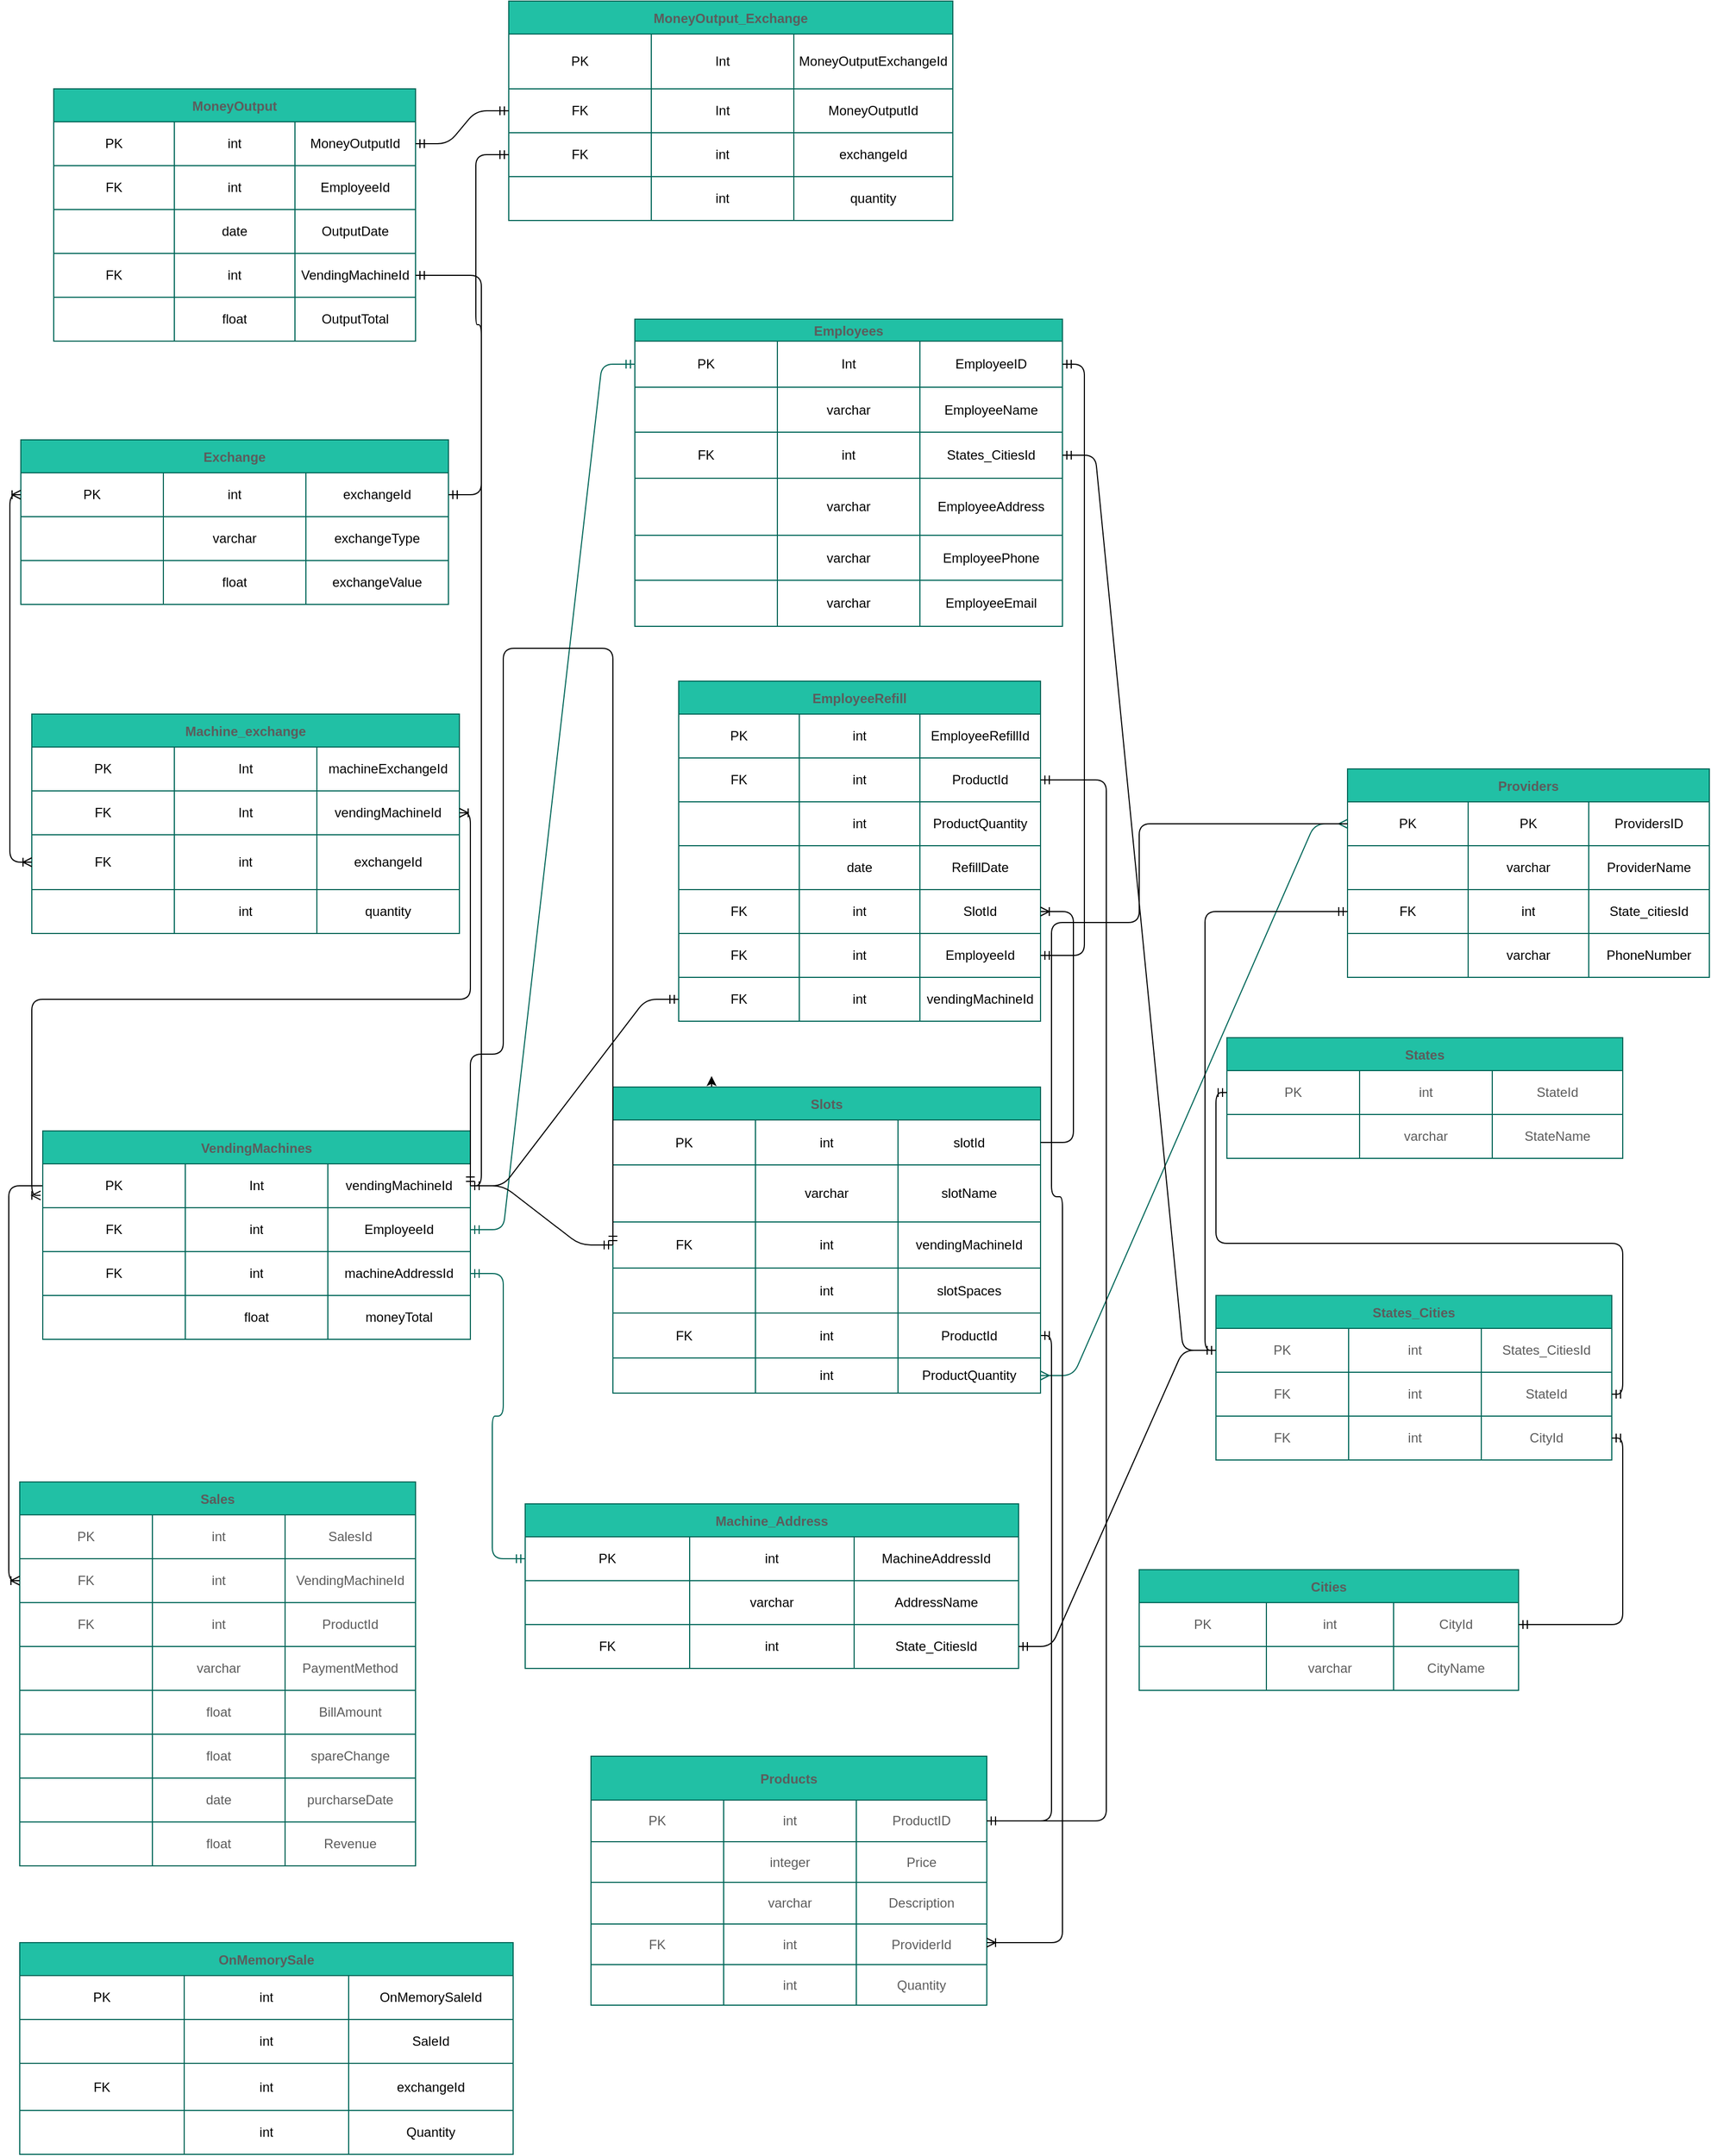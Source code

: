 <mxfile version="15.1.0" type="github">
  <diagram id="R2lEEEUBdFMjLlhIrx00" name="Page-1">
    <mxGraphModel dx="1864" dy="2740" grid="1" gridSize="10" guides="1" tooltips="1" connect="1" arrows="1" fold="1" page="1" pageScale="1" pageWidth="850" pageHeight="1100" math="0" shadow="0" extFonts="Permanent Marker^https://fonts.googleapis.com/css?family=Permanent+Marker">
      <root>
        <mxCell id="0" />
        <mxCell id="1" parent="0" />
        <mxCell id="ifjBBACGsGOTzxo3zQSq-12" value="States" style="shape=table;startSize=30;container=1;collapsible=0;childLayout=tableLayout;fontStyle=1;align=center;pointerEvents=1;fillColor=#21C0A5;strokeColor=#006658;fontColor=#5C5C5C;" parent="1" vertex="1">
          <mxGeometry x="1080" y="-605" width="361" height="110" as="geometry" />
        </mxCell>
        <mxCell id="ifjBBACGsGOTzxo3zQSq-13" value="" style="shape=partialRectangle;html=1;whiteSpace=wrap;collapsible=0;dropTarget=0;pointerEvents=0;fillColor=none;top=0;left=0;bottom=0;right=0;points=[[0,0.5],[1,0.5]];portConstraint=eastwest;strokeColor=#006658;fontColor=#5C5C5C;" parent="ifjBBACGsGOTzxo3zQSq-12" vertex="1">
          <mxGeometry y="30" width="361" height="40" as="geometry" />
        </mxCell>
        <mxCell id="1SZkm42Zkup6ETtp5TUd-131" value="PK" style="shape=partialRectangle;html=1;whiteSpace=wrap;connectable=0;fillColor=none;top=0;left=0;bottom=0;right=0;overflow=hidden;pointerEvents=1;strokeColor=#006658;fontColor=#5C5C5C;" vertex="1" parent="ifjBBACGsGOTzxo3zQSq-13">
          <mxGeometry width="121" height="40" as="geometry" />
        </mxCell>
        <mxCell id="ifjBBACGsGOTzxo3zQSq-14" value="int" style="shape=partialRectangle;html=1;whiteSpace=wrap;connectable=0;fillColor=none;top=0;left=0;bottom=0;right=0;overflow=hidden;pointerEvents=1;strokeColor=#006658;fontColor=#5C5C5C;" parent="ifjBBACGsGOTzxo3zQSq-13" vertex="1">
          <mxGeometry x="121" width="121" height="40" as="geometry" />
        </mxCell>
        <mxCell id="ifjBBACGsGOTzxo3zQSq-15" value="StateId" style="shape=partialRectangle;html=1;whiteSpace=wrap;connectable=0;fillColor=none;top=0;left=0;bottom=0;right=0;overflow=hidden;pointerEvents=1;strokeColor=#006658;fontColor=#5C5C5C;" parent="ifjBBACGsGOTzxo3zQSq-13" vertex="1">
          <mxGeometry x="242" width="119" height="40" as="geometry" />
        </mxCell>
        <mxCell id="ifjBBACGsGOTzxo3zQSq-17" value="" style="shape=partialRectangle;html=1;whiteSpace=wrap;collapsible=0;dropTarget=0;pointerEvents=0;fillColor=none;top=0;left=0;bottom=0;right=0;points=[[0,0.5],[1,0.5]];portConstraint=eastwest;strokeColor=#006658;fontColor=#5C5C5C;" parent="ifjBBACGsGOTzxo3zQSq-12" vertex="1">
          <mxGeometry y="70" width="361" height="40" as="geometry" />
        </mxCell>
        <mxCell id="1SZkm42Zkup6ETtp5TUd-132" style="shape=partialRectangle;html=1;whiteSpace=wrap;connectable=0;fillColor=none;top=0;left=0;bottom=0;right=0;overflow=hidden;pointerEvents=1;strokeColor=#006658;fontColor=#5C5C5C;" vertex="1" parent="ifjBBACGsGOTzxo3zQSq-17">
          <mxGeometry width="121" height="40" as="geometry" />
        </mxCell>
        <mxCell id="ifjBBACGsGOTzxo3zQSq-18" value="varchar" style="shape=partialRectangle;html=1;whiteSpace=wrap;connectable=0;fillColor=none;top=0;left=0;bottom=0;right=0;overflow=hidden;pointerEvents=1;strokeColor=#006658;fontColor=#5C5C5C;" parent="ifjBBACGsGOTzxo3zQSq-17" vertex="1">
          <mxGeometry x="121" width="121" height="40" as="geometry" />
        </mxCell>
        <mxCell id="ifjBBACGsGOTzxo3zQSq-19" value="StateName" style="shape=partialRectangle;html=1;whiteSpace=wrap;connectable=0;fillColor=none;top=0;left=0;bottom=0;right=0;overflow=hidden;pointerEvents=1;strokeColor=#006658;fontColor=#5C5C5C;" parent="ifjBBACGsGOTzxo3zQSq-17" vertex="1">
          <mxGeometry x="242" width="119" height="40" as="geometry" />
        </mxCell>
        <mxCell id="ifjBBACGsGOTzxo3zQSq-25" value="Sales" style="shape=table;startSize=30;container=1;collapsible=0;childLayout=tableLayout;fontStyle=1;align=center;pointerEvents=1;fillColor=#21C0A5;strokeColor=#006658;fontColor=#5C5C5C;" parent="1" vertex="1">
          <mxGeometry x="-21" y="-200" width="361" height="350" as="geometry" />
        </mxCell>
        <mxCell id="ifjBBACGsGOTzxo3zQSq-26" value="" style="shape=partialRectangle;html=1;whiteSpace=wrap;collapsible=0;dropTarget=0;pointerEvents=0;fillColor=none;top=0;left=0;bottom=0;right=0;points=[[0,0.5],[1,0.5]];portConstraint=eastwest;strokeColor=#006658;fontColor=#5C5C5C;" parent="ifjBBACGsGOTzxo3zQSq-25" vertex="1">
          <mxGeometry y="30" width="361" height="40" as="geometry" />
        </mxCell>
        <mxCell id="1SZkm42Zkup6ETtp5TUd-98" value="PK" style="shape=partialRectangle;html=1;whiteSpace=wrap;connectable=0;fillColor=none;top=0;left=0;bottom=0;right=0;overflow=hidden;pointerEvents=1;strokeColor=#006658;fontColor=#5C5C5C;" vertex="1" parent="ifjBBACGsGOTzxo3zQSq-26">
          <mxGeometry width="121" height="40" as="geometry" />
        </mxCell>
        <mxCell id="ifjBBACGsGOTzxo3zQSq-27" value="int" style="shape=partialRectangle;html=1;whiteSpace=wrap;connectable=0;fillColor=none;top=0;left=0;bottom=0;right=0;overflow=hidden;pointerEvents=1;strokeColor=#006658;fontColor=#5C5C5C;" parent="ifjBBACGsGOTzxo3zQSq-26" vertex="1">
          <mxGeometry x="121" width="121" height="40" as="geometry" />
        </mxCell>
        <mxCell id="ifjBBACGsGOTzxo3zQSq-28" value="SalesId" style="shape=partialRectangle;html=1;whiteSpace=wrap;connectable=0;fillColor=none;top=0;left=0;bottom=0;right=0;overflow=hidden;pointerEvents=1;strokeColor=#006658;fontColor=#5C5C5C;" parent="ifjBBACGsGOTzxo3zQSq-26" vertex="1">
          <mxGeometry x="242" width="119" height="40" as="geometry" />
        </mxCell>
        <mxCell id="ifjBBACGsGOTzxo3zQSq-30" value="" style="shape=partialRectangle;html=1;whiteSpace=wrap;collapsible=0;dropTarget=0;pointerEvents=0;fillColor=none;top=0;left=0;bottom=0;right=0;points=[[0,0.5],[1,0.5]];portConstraint=eastwest;strokeColor=#006658;fontColor=#5C5C5C;" parent="ifjBBACGsGOTzxo3zQSq-25" vertex="1">
          <mxGeometry y="70" width="361" height="40" as="geometry" />
        </mxCell>
        <mxCell id="1SZkm42Zkup6ETtp5TUd-99" value="FK" style="shape=partialRectangle;html=1;whiteSpace=wrap;connectable=0;fillColor=none;top=0;left=0;bottom=0;right=0;overflow=hidden;pointerEvents=1;strokeColor=#006658;fontColor=#5C5C5C;" vertex="1" parent="ifjBBACGsGOTzxo3zQSq-30">
          <mxGeometry width="121" height="40" as="geometry" />
        </mxCell>
        <mxCell id="ifjBBACGsGOTzxo3zQSq-31" value="int" style="shape=partialRectangle;html=1;whiteSpace=wrap;connectable=0;fillColor=none;top=0;left=0;bottom=0;right=0;overflow=hidden;pointerEvents=1;strokeColor=#006658;fontColor=#5C5C5C;" parent="ifjBBACGsGOTzxo3zQSq-30" vertex="1">
          <mxGeometry x="121" width="121" height="40" as="geometry" />
        </mxCell>
        <mxCell id="ifjBBACGsGOTzxo3zQSq-32" value="VendingMachineId" style="shape=partialRectangle;html=1;whiteSpace=wrap;connectable=0;fillColor=none;top=0;left=0;bottom=0;right=0;overflow=hidden;pointerEvents=1;strokeColor=#006658;fontColor=#5C5C5C;" parent="ifjBBACGsGOTzxo3zQSq-30" vertex="1">
          <mxGeometry x="242" width="119" height="40" as="geometry" />
        </mxCell>
        <mxCell id="ifjBBACGsGOTzxo3zQSq-34" value="" style="shape=partialRectangle;html=1;whiteSpace=wrap;collapsible=0;dropTarget=0;pointerEvents=0;fillColor=none;top=0;left=0;bottom=0;right=0;points=[[0,0.5],[1,0.5]];portConstraint=eastwest;strokeColor=#006658;fontColor=#5C5C5C;" parent="ifjBBACGsGOTzxo3zQSq-25" vertex="1">
          <mxGeometry y="110" width="361" height="40" as="geometry" />
        </mxCell>
        <mxCell id="1SZkm42Zkup6ETtp5TUd-100" value="FK" style="shape=partialRectangle;html=1;whiteSpace=wrap;connectable=0;fillColor=none;top=0;left=0;bottom=0;right=0;overflow=hidden;pointerEvents=1;strokeColor=#006658;fontColor=#5C5C5C;" vertex="1" parent="ifjBBACGsGOTzxo3zQSq-34">
          <mxGeometry width="121" height="40" as="geometry" />
        </mxCell>
        <mxCell id="ifjBBACGsGOTzxo3zQSq-35" value="int" style="shape=partialRectangle;html=1;whiteSpace=wrap;connectable=0;fillColor=none;top=0;left=0;bottom=0;right=0;overflow=hidden;pointerEvents=1;strokeColor=#006658;fontColor=#5C5C5C;" parent="ifjBBACGsGOTzxo3zQSq-34" vertex="1">
          <mxGeometry x="121" width="121" height="40" as="geometry" />
        </mxCell>
        <mxCell id="ifjBBACGsGOTzxo3zQSq-36" value="ProductId" style="shape=partialRectangle;html=1;whiteSpace=wrap;connectable=0;fillColor=none;top=0;left=0;bottom=0;right=0;overflow=hidden;pointerEvents=1;strokeColor=#006658;fontColor=#5C5C5C;" parent="ifjBBACGsGOTzxo3zQSq-34" vertex="1">
          <mxGeometry x="242" width="119" height="40" as="geometry" />
        </mxCell>
        <mxCell id="yCR35dG03u1cndR3WqiT-17" style="shape=partialRectangle;html=1;whiteSpace=wrap;collapsible=0;dropTarget=0;pointerEvents=0;fillColor=none;top=0;left=0;bottom=0;right=0;points=[[0,0.5],[1,0.5]];portConstraint=eastwest;strokeColor=#006658;fontColor=#5C5C5C;" parent="ifjBBACGsGOTzxo3zQSq-25" vertex="1">
          <mxGeometry y="150" width="361" height="40" as="geometry" />
        </mxCell>
        <mxCell id="1SZkm42Zkup6ETtp5TUd-101" style="shape=partialRectangle;html=1;whiteSpace=wrap;connectable=0;fillColor=none;top=0;left=0;bottom=0;right=0;overflow=hidden;pointerEvents=1;strokeColor=#006658;fontColor=#5C5C5C;" vertex="1" parent="yCR35dG03u1cndR3WqiT-17">
          <mxGeometry width="121" height="40" as="geometry" />
        </mxCell>
        <mxCell id="yCR35dG03u1cndR3WqiT-18" value="varchar" style="shape=partialRectangle;html=1;whiteSpace=wrap;connectable=0;fillColor=none;top=0;left=0;bottom=0;right=0;overflow=hidden;pointerEvents=1;strokeColor=#006658;fontColor=#5C5C5C;" parent="yCR35dG03u1cndR3WqiT-17" vertex="1">
          <mxGeometry x="121" width="121" height="40" as="geometry" />
        </mxCell>
        <mxCell id="yCR35dG03u1cndR3WqiT-19" value="PaymentMethod" style="shape=partialRectangle;html=1;whiteSpace=wrap;connectable=0;fillColor=none;top=0;left=0;bottom=0;right=0;overflow=hidden;pointerEvents=1;strokeColor=#006658;fontColor=#5C5C5C;" parent="yCR35dG03u1cndR3WqiT-17" vertex="1">
          <mxGeometry x="242" width="119" height="40" as="geometry" />
        </mxCell>
        <mxCell id="yCR35dG03u1cndR3WqiT-20" style="shape=partialRectangle;html=1;whiteSpace=wrap;collapsible=0;dropTarget=0;pointerEvents=0;fillColor=none;top=0;left=0;bottom=0;right=0;points=[[0,0.5],[1,0.5]];portConstraint=eastwest;strokeColor=#006658;fontColor=#5C5C5C;" parent="ifjBBACGsGOTzxo3zQSq-25" vertex="1">
          <mxGeometry y="190" width="361" height="40" as="geometry" />
        </mxCell>
        <mxCell id="1SZkm42Zkup6ETtp5TUd-102" style="shape=partialRectangle;html=1;whiteSpace=wrap;connectable=0;fillColor=none;top=0;left=0;bottom=0;right=0;overflow=hidden;pointerEvents=1;strokeColor=#006658;fontColor=#5C5C5C;" vertex="1" parent="yCR35dG03u1cndR3WqiT-20">
          <mxGeometry width="121" height="40" as="geometry" />
        </mxCell>
        <mxCell id="yCR35dG03u1cndR3WqiT-21" value="float" style="shape=partialRectangle;html=1;whiteSpace=wrap;connectable=0;fillColor=none;top=0;left=0;bottom=0;right=0;overflow=hidden;pointerEvents=1;strokeColor=#006658;fontColor=#5C5C5C;" parent="yCR35dG03u1cndR3WqiT-20" vertex="1">
          <mxGeometry x="121" width="121" height="40" as="geometry" />
        </mxCell>
        <mxCell id="yCR35dG03u1cndR3WqiT-22" value="BillAmount" style="shape=partialRectangle;html=1;whiteSpace=wrap;connectable=0;fillColor=none;top=0;left=0;bottom=0;right=0;overflow=hidden;pointerEvents=1;strokeColor=#006658;fontColor=#5C5C5C;" parent="yCR35dG03u1cndR3WqiT-20" vertex="1">
          <mxGeometry x="242" width="119" height="40" as="geometry" />
        </mxCell>
        <mxCell id="yCR35dG03u1cndR3WqiT-23" style="shape=partialRectangle;html=1;whiteSpace=wrap;collapsible=0;dropTarget=0;pointerEvents=0;fillColor=none;top=0;left=0;bottom=0;right=0;points=[[0,0.5],[1,0.5]];portConstraint=eastwest;strokeColor=#006658;fontColor=#5C5C5C;" parent="ifjBBACGsGOTzxo3zQSq-25" vertex="1">
          <mxGeometry y="230" width="361" height="40" as="geometry" />
        </mxCell>
        <mxCell id="1SZkm42Zkup6ETtp5TUd-103" style="shape=partialRectangle;html=1;whiteSpace=wrap;connectable=0;fillColor=none;top=0;left=0;bottom=0;right=0;overflow=hidden;pointerEvents=1;strokeColor=#006658;fontColor=#5C5C5C;" vertex="1" parent="yCR35dG03u1cndR3WqiT-23">
          <mxGeometry width="121" height="40" as="geometry" />
        </mxCell>
        <mxCell id="yCR35dG03u1cndR3WqiT-24" value="float" style="shape=partialRectangle;html=1;whiteSpace=wrap;connectable=0;fillColor=none;top=0;left=0;bottom=0;right=0;overflow=hidden;pointerEvents=1;strokeColor=#006658;fontColor=#5C5C5C;" parent="yCR35dG03u1cndR3WqiT-23" vertex="1">
          <mxGeometry x="121" width="121" height="40" as="geometry" />
        </mxCell>
        <mxCell id="yCR35dG03u1cndR3WqiT-25" value="spareChange" style="shape=partialRectangle;html=1;whiteSpace=wrap;connectable=0;fillColor=none;top=0;left=0;bottom=0;right=0;overflow=hidden;pointerEvents=1;strokeColor=#006658;fontColor=#5C5C5C;" parent="yCR35dG03u1cndR3WqiT-23" vertex="1">
          <mxGeometry x="242" width="119" height="40" as="geometry" />
        </mxCell>
        <mxCell id="1SZkm42Zkup6ETtp5TUd-85" style="shape=partialRectangle;html=1;whiteSpace=wrap;collapsible=0;dropTarget=0;pointerEvents=0;fillColor=none;top=0;left=0;bottom=0;right=0;points=[[0,0.5],[1,0.5]];portConstraint=eastwest;strokeColor=#006658;fontColor=#5C5C5C;" vertex="1" parent="ifjBBACGsGOTzxo3zQSq-25">
          <mxGeometry y="270" width="361" height="40" as="geometry" />
        </mxCell>
        <mxCell id="1SZkm42Zkup6ETtp5TUd-104" style="shape=partialRectangle;html=1;whiteSpace=wrap;connectable=0;fillColor=none;top=0;left=0;bottom=0;right=0;overflow=hidden;pointerEvents=1;strokeColor=#006658;fontColor=#5C5C5C;" vertex="1" parent="1SZkm42Zkup6ETtp5TUd-85">
          <mxGeometry width="121" height="40" as="geometry" />
        </mxCell>
        <mxCell id="1SZkm42Zkup6ETtp5TUd-86" value="date" style="shape=partialRectangle;html=1;whiteSpace=wrap;connectable=0;fillColor=none;top=0;left=0;bottom=0;right=0;overflow=hidden;pointerEvents=1;strokeColor=#006658;fontColor=#5C5C5C;" vertex="1" parent="1SZkm42Zkup6ETtp5TUd-85">
          <mxGeometry x="121" width="121" height="40" as="geometry" />
        </mxCell>
        <mxCell id="1SZkm42Zkup6ETtp5TUd-87" value="purcharseDate" style="shape=partialRectangle;html=1;whiteSpace=wrap;connectable=0;fillColor=none;top=0;left=0;bottom=0;right=0;overflow=hidden;pointerEvents=1;strokeColor=#006658;fontColor=#5C5C5C;" vertex="1" parent="1SZkm42Zkup6ETtp5TUd-85">
          <mxGeometry x="242" width="119" height="40" as="geometry" />
        </mxCell>
        <mxCell id="1SZkm42Zkup6ETtp5TUd-319" style="shape=partialRectangle;html=1;whiteSpace=wrap;collapsible=0;dropTarget=0;pointerEvents=0;fillColor=none;top=0;left=0;bottom=0;right=0;points=[[0,0.5],[1,0.5]];portConstraint=eastwest;strokeColor=#006658;fontColor=#5C5C5C;" vertex="1" parent="ifjBBACGsGOTzxo3zQSq-25">
          <mxGeometry y="310" width="361" height="40" as="geometry" />
        </mxCell>
        <mxCell id="1SZkm42Zkup6ETtp5TUd-320" style="shape=partialRectangle;html=1;whiteSpace=wrap;connectable=0;fillColor=none;top=0;left=0;bottom=0;right=0;overflow=hidden;pointerEvents=1;strokeColor=#006658;fontColor=#5C5C5C;" vertex="1" parent="1SZkm42Zkup6ETtp5TUd-319">
          <mxGeometry width="121" height="40" as="geometry" />
        </mxCell>
        <mxCell id="1SZkm42Zkup6ETtp5TUd-321" value="float" style="shape=partialRectangle;html=1;whiteSpace=wrap;connectable=0;fillColor=none;top=0;left=0;bottom=0;right=0;overflow=hidden;pointerEvents=1;strokeColor=#006658;fontColor=#5C5C5C;" vertex="1" parent="1SZkm42Zkup6ETtp5TUd-319">
          <mxGeometry x="121" width="121" height="40" as="geometry" />
        </mxCell>
        <mxCell id="1SZkm42Zkup6ETtp5TUd-322" value="Revenue" style="shape=partialRectangle;html=1;whiteSpace=wrap;connectable=0;fillColor=none;top=0;left=0;bottom=0;right=0;overflow=hidden;pointerEvents=1;strokeColor=#006658;fontColor=#5C5C5C;" vertex="1" parent="1SZkm42Zkup6ETtp5TUd-319">
          <mxGeometry x="242" width="119" height="40" as="geometry" />
        </mxCell>
        <mxCell id="ifjBBACGsGOTzxo3zQSq-80" value="" style="edgeStyle=entityRelationEdgeStyle;fontSize=12;html=1;endArrow=ERmany;startArrow=ERmany;fontColor=#5C5C5C;strokeColor=#006658;fillColor=#21C0A5;entryX=0;entryY=0.5;entryDx=0;entryDy=0;" parent="1" source="1SZkm42Zkup6ETtp5TUd-187" target="ifjBBACGsGOTzxo3zQSq-98" edge="1">
          <mxGeometry width="100" height="100" relative="1" as="geometry">
            <mxPoint x="775.0" y="-220" as="sourcePoint" />
            <mxPoint x="670" y="-235" as="targetPoint" />
          </mxGeometry>
        </mxCell>
        <mxCell id="ifjBBACGsGOTzxo3zQSq-97" value="Providers" style="shape=table;startSize=30;container=1;collapsible=0;childLayout=tableLayout;fontStyle=1;align=center;pointerEvents=1;rounded=0;sketch=0;fontColor=#5C5C5C;strokeColor=#006658;fillColor=#21C0A5;" parent="1" vertex="1">
          <mxGeometry x="1190" y="-850" width="330" height="190" as="geometry" />
        </mxCell>
        <mxCell id="ifjBBACGsGOTzxo3zQSq-98" value="" style="shape=partialRectangle;html=1;whiteSpace=wrap;collapsible=0;dropTarget=0;pointerEvents=0;fillColor=none;top=0;left=0;bottom=0;right=0;points=[[0,0.5],[1,0.5]];portConstraint=eastwest;" parent="ifjBBACGsGOTzxo3zQSq-97" vertex="1">
          <mxGeometry y="30" width="330" height="40" as="geometry" />
        </mxCell>
        <mxCell id="1SZkm42Zkup6ETtp5TUd-127" value="PK" style="shape=partialRectangle;html=1;whiteSpace=wrap;connectable=0;fillColor=none;top=0;left=0;bottom=0;right=0;overflow=hidden;pointerEvents=1;" vertex="1" parent="ifjBBACGsGOTzxo3zQSq-98">
          <mxGeometry width="110" height="40" as="geometry" />
        </mxCell>
        <mxCell id="ifjBBACGsGOTzxo3zQSq-99" value="PK" style="shape=partialRectangle;html=1;whiteSpace=wrap;connectable=0;fillColor=none;top=0;left=0;bottom=0;right=0;overflow=hidden;pointerEvents=1;" parent="ifjBBACGsGOTzxo3zQSq-98" vertex="1">
          <mxGeometry x="110" width="110" height="40" as="geometry" />
        </mxCell>
        <mxCell id="ifjBBACGsGOTzxo3zQSq-100" value="ProvidersID" style="shape=partialRectangle;html=1;whiteSpace=wrap;connectable=0;fillColor=none;top=0;left=0;bottom=0;right=0;overflow=hidden;pointerEvents=1;" parent="ifjBBACGsGOTzxo3zQSq-98" vertex="1">
          <mxGeometry x="220" width="110" height="40" as="geometry" />
        </mxCell>
        <mxCell id="ifjBBACGsGOTzxo3zQSq-102" value="" style="shape=partialRectangle;html=1;whiteSpace=wrap;collapsible=0;dropTarget=0;pointerEvents=0;fillColor=none;top=0;left=0;bottom=0;right=0;points=[[0,0.5],[1,0.5]];portConstraint=eastwest;" parent="ifjBBACGsGOTzxo3zQSq-97" vertex="1">
          <mxGeometry y="70" width="330" height="40" as="geometry" />
        </mxCell>
        <mxCell id="1SZkm42Zkup6ETtp5TUd-128" style="shape=partialRectangle;html=1;whiteSpace=wrap;connectable=0;fillColor=none;top=0;left=0;bottom=0;right=0;overflow=hidden;pointerEvents=1;" vertex="1" parent="ifjBBACGsGOTzxo3zQSq-102">
          <mxGeometry width="110" height="40" as="geometry" />
        </mxCell>
        <mxCell id="ifjBBACGsGOTzxo3zQSq-103" value="varchar" style="shape=partialRectangle;html=1;whiteSpace=wrap;connectable=0;fillColor=none;top=0;left=0;bottom=0;right=0;overflow=hidden;pointerEvents=1;" parent="ifjBBACGsGOTzxo3zQSq-102" vertex="1">
          <mxGeometry x="110" width="110" height="40" as="geometry" />
        </mxCell>
        <mxCell id="ifjBBACGsGOTzxo3zQSq-104" value="ProviderName" style="shape=partialRectangle;html=1;whiteSpace=wrap;connectable=0;fillColor=none;top=0;left=0;bottom=0;right=0;overflow=hidden;pointerEvents=1;" parent="ifjBBACGsGOTzxo3zQSq-102" vertex="1">
          <mxGeometry x="220" width="110" height="40" as="geometry" />
        </mxCell>
        <mxCell id="ifjBBACGsGOTzxo3zQSq-106" value="" style="shape=partialRectangle;html=1;whiteSpace=wrap;collapsible=0;dropTarget=0;pointerEvents=0;fillColor=none;top=0;left=0;bottom=0;right=0;points=[[0,0.5],[1,0.5]];portConstraint=eastwest;" parent="ifjBBACGsGOTzxo3zQSq-97" vertex="1">
          <mxGeometry y="110" width="330" height="40" as="geometry" />
        </mxCell>
        <mxCell id="1SZkm42Zkup6ETtp5TUd-129" value="FK" style="shape=partialRectangle;html=1;whiteSpace=wrap;connectable=0;fillColor=none;top=0;left=0;bottom=0;right=0;overflow=hidden;pointerEvents=1;" vertex="1" parent="ifjBBACGsGOTzxo3zQSq-106">
          <mxGeometry width="110" height="40" as="geometry" />
        </mxCell>
        <mxCell id="ifjBBACGsGOTzxo3zQSq-107" value="int" style="shape=partialRectangle;html=1;whiteSpace=wrap;connectable=0;fillColor=none;top=0;left=0;bottom=0;right=0;overflow=hidden;pointerEvents=1;" parent="ifjBBACGsGOTzxo3zQSq-106" vertex="1">
          <mxGeometry x="110" width="110" height="40" as="geometry" />
        </mxCell>
        <mxCell id="ifjBBACGsGOTzxo3zQSq-108" value="State_citiesId" style="shape=partialRectangle;html=1;whiteSpace=wrap;connectable=0;fillColor=none;top=0;left=0;bottom=0;right=0;overflow=hidden;pointerEvents=1;" parent="ifjBBACGsGOTzxo3zQSq-106" vertex="1">
          <mxGeometry x="220" width="110" height="40" as="geometry" />
        </mxCell>
        <mxCell id="ifjBBACGsGOTzxo3zQSq-110" style="shape=partialRectangle;html=1;whiteSpace=wrap;collapsible=0;dropTarget=0;pointerEvents=0;fillColor=none;top=0;left=0;bottom=0;right=0;points=[[0,0.5],[1,0.5]];portConstraint=eastwest;" parent="ifjBBACGsGOTzxo3zQSq-97" vertex="1">
          <mxGeometry y="150" width="330" height="40" as="geometry" />
        </mxCell>
        <mxCell id="1SZkm42Zkup6ETtp5TUd-130" style="shape=partialRectangle;html=1;whiteSpace=wrap;connectable=0;fillColor=none;top=0;left=0;bottom=0;right=0;overflow=hidden;pointerEvents=1;" vertex="1" parent="ifjBBACGsGOTzxo3zQSq-110">
          <mxGeometry width="110" height="40" as="geometry" />
        </mxCell>
        <mxCell id="ifjBBACGsGOTzxo3zQSq-111" value="varchar" style="shape=partialRectangle;html=1;whiteSpace=wrap;connectable=0;fillColor=none;top=0;left=0;bottom=0;right=0;overflow=hidden;pointerEvents=1;" parent="ifjBBACGsGOTzxo3zQSq-110" vertex="1">
          <mxGeometry x="110" width="110" height="40" as="geometry" />
        </mxCell>
        <mxCell id="ifjBBACGsGOTzxo3zQSq-112" value="PhoneNumber" style="shape=partialRectangle;html=1;whiteSpace=wrap;connectable=0;fillColor=none;top=0;left=0;bottom=0;right=0;overflow=hidden;pointerEvents=1;" parent="ifjBBACGsGOTzxo3zQSq-110" vertex="1">
          <mxGeometry x="220" width="110" height="40" as="geometry" />
        </mxCell>
        <mxCell id="ifjBBACGsGOTzxo3zQSq-126" value="Machine_Address" style="shape=table;startSize=30;container=1;collapsible=0;childLayout=tableLayout;fontStyle=1;align=center;pointerEvents=1;rounded=0;sketch=0;fontColor=#5C5C5C;strokeColor=#006658;fillColor=#21C0A5;" parent="1" vertex="1">
          <mxGeometry x="440" y="-180" width="450" height="150" as="geometry" />
        </mxCell>
        <mxCell id="ifjBBACGsGOTzxo3zQSq-127" value="" style="shape=partialRectangle;html=1;whiteSpace=wrap;collapsible=0;dropTarget=0;pointerEvents=0;fillColor=none;top=0;left=0;bottom=0;right=0;points=[[0,0.5],[1,0.5]];portConstraint=eastwest;" parent="ifjBBACGsGOTzxo3zQSq-126" vertex="1">
          <mxGeometry y="30" width="450" height="40" as="geometry" />
        </mxCell>
        <mxCell id="1SZkm42Zkup6ETtp5TUd-105" value="PK" style="shape=partialRectangle;html=1;whiteSpace=wrap;connectable=0;fillColor=none;top=0;left=0;bottom=0;right=0;overflow=hidden;pointerEvents=1;" vertex="1" parent="ifjBBACGsGOTzxo3zQSq-127">
          <mxGeometry width="150" height="40" as="geometry" />
        </mxCell>
        <mxCell id="ifjBBACGsGOTzxo3zQSq-128" value="int" style="shape=partialRectangle;html=1;whiteSpace=wrap;connectable=0;fillColor=none;top=0;left=0;bottom=0;right=0;overflow=hidden;pointerEvents=1;" parent="ifjBBACGsGOTzxo3zQSq-127" vertex="1">
          <mxGeometry x="150" width="150" height="40" as="geometry" />
        </mxCell>
        <mxCell id="ifjBBACGsGOTzxo3zQSq-129" value="MachineAddressId" style="shape=partialRectangle;html=1;whiteSpace=wrap;connectable=0;fillColor=none;top=0;left=0;bottom=0;right=0;overflow=hidden;pointerEvents=1;" parent="ifjBBACGsGOTzxo3zQSq-127" vertex="1">
          <mxGeometry x="300" width="150" height="40" as="geometry" />
        </mxCell>
        <mxCell id="ifjBBACGsGOTzxo3zQSq-131" value="" style="shape=partialRectangle;html=1;whiteSpace=wrap;collapsible=0;dropTarget=0;pointerEvents=0;fillColor=none;top=0;left=0;bottom=0;right=0;points=[[0,0.5],[1,0.5]];portConstraint=eastwest;" parent="ifjBBACGsGOTzxo3zQSq-126" vertex="1">
          <mxGeometry y="70" width="450" height="40" as="geometry" />
        </mxCell>
        <mxCell id="1SZkm42Zkup6ETtp5TUd-106" style="shape=partialRectangle;html=1;whiteSpace=wrap;connectable=0;fillColor=none;top=0;left=0;bottom=0;right=0;overflow=hidden;pointerEvents=1;" vertex="1" parent="ifjBBACGsGOTzxo3zQSq-131">
          <mxGeometry width="150" height="40" as="geometry" />
        </mxCell>
        <mxCell id="ifjBBACGsGOTzxo3zQSq-132" value="varchar" style="shape=partialRectangle;html=1;whiteSpace=wrap;connectable=0;fillColor=none;top=0;left=0;bottom=0;right=0;overflow=hidden;pointerEvents=1;" parent="ifjBBACGsGOTzxo3zQSq-131" vertex="1">
          <mxGeometry x="150" width="150" height="40" as="geometry" />
        </mxCell>
        <mxCell id="ifjBBACGsGOTzxo3zQSq-133" value="AddressName" style="shape=partialRectangle;html=1;whiteSpace=wrap;connectable=0;fillColor=none;top=0;left=0;bottom=0;right=0;overflow=hidden;pointerEvents=1;" parent="ifjBBACGsGOTzxo3zQSq-131" vertex="1">
          <mxGeometry x="300" width="150" height="40" as="geometry" />
        </mxCell>
        <mxCell id="ifjBBACGsGOTzxo3zQSq-135" value="" style="shape=partialRectangle;html=1;whiteSpace=wrap;collapsible=0;dropTarget=0;pointerEvents=0;fillColor=none;top=0;left=0;bottom=0;right=0;points=[[0,0.5],[1,0.5]];portConstraint=eastwest;" parent="ifjBBACGsGOTzxo3zQSq-126" vertex="1">
          <mxGeometry y="110" width="450" height="40" as="geometry" />
        </mxCell>
        <mxCell id="1SZkm42Zkup6ETtp5TUd-107" value="FK" style="shape=partialRectangle;html=1;whiteSpace=wrap;connectable=0;fillColor=none;top=0;left=0;bottom=0;right=0;overflow=hidden;pointerEvents=1;" vertex="1" parent="ifjBBACGsGOTzxo3zQSq-135">
          <mxGeometry width="150" height="40" as="geometry" />
        </mxCell>
        <mxCell id="ifjBBACGsGOTzxo3zQSq-136" value="int" style="shape=partialRectangle;html=1;whiteSpace=wrap;connectable=0;fillColor=none;top=0;left=0;bottom=0;right=0;overflow=hidden;pointerEvents=1;" parent="ifjBBACGsGOTzxo3zQSq-135" vertex="1">
          <mxGeometry x="150" width="150" height="40" as="geometry" />
        </mxCell>
        <mxCell id="ifjBBACGsGOTzxo3zQSq-137" value="State_CitiesId" style="shape=partialRectangle;html=1;whiteSpace=wrap;connectable=0;fillColor=none;top=0;left=0;bottom=0;right=0;overflow=hidden;pointerEvents=1;" parent="ifjBBACGsGOTzxo3zQSq-135" vertex="1">
          <mxGeometry x="300" width="150" height="40" as="geometry" />
        </mxCell>
        <mxCell id="ifjBBACGsGOTzxo3zQSq-173" value="Employees" style="shape=table;startSize=20;container=1;collapsible=0;childLayout=tableLayout;fontStyle=1;align=center;pointerEvents=1;rounded=0;sketch=0;fontColor=#5C5C5C;strokeColor=#006658;fillColor=#21C0A5;" parent="1" vertex="1">
          <mxGeometry x="540" y="-1260" width="390" height="280" as="geometry" />
        </mxCell>
        <mxCell id="ifjBBACGsGOTzxo3zQSq-174" value="" style="shape=partialRectangle;html=1;whiteSpace=wrap;collapsible=0;dropTarget=0;pointerEvents=0;fillColor=none;top=0;left=0;bottom=0;right=0;points=[[0,0.5],[1,0.5]];portConstraint=eastwest;" parent="ifjBBACGsGOTzxo3zQSq-173" vertex="1">
          <mxGeometry y="20" width="390" height="42" as="geometry" />
        </mxCell>
        <mxCell id="1SZkm42Zkup6ETtp5TUd-108" value="PK" style="shape=partialRectangle;html=1;whiteSpace=wrap;connectable=0;fillColor=none;top=0;left=0;bottom=0;right=0;overflow=hidden;pointerEvents=1;" vertex="1" parent="ifjBBACGsGOTzxo3zQSq-174">
          <mxGeometry width="130" height="42" as="geometry" />
        </mxCell>
        <mxCell id="ifjBBACGsGOTzxo3zQSq-175" value="Int" style="shape=partialRectangle;html=1;whiteSpace=wrap;connectable=0;fillColor=none;top=0;left=0;bottom=0;right=0;overflow=hidden;pointerEvents=1;" parent="ifjBBACGsGOTzxo3zQSq-174" vertex="1">
          <mxGeometry x="130" width="130" height="42" as="geometry" />
        </mxCell>
        <mxCell id="ifjBBACGsGOTzxo3zQSq-176" value="EmployeeID" style="shape=partialRectangle;html=1;whiteSpace=wrap;connectable=0;fillColor=none;top=0;left=0;bottom=0;right=0;overflow=hidden;pointerEvents=1;" parent="ifjBBACGsGOTzxo3zQSq-174" vertex="1">
          <mxGeometry x="260" width="130" height="42" as="geometry" />
        </mxCell>
        <mxCell id="ifjBBACGsGOTzxo3zQSq-178" value="" style="shape=partialRectangle;html=1;whiteSpace=wrap;collapsible=0;dropTarget=0;pointerEvents=0;fillColor=none;top=0;left=0;bottom=0;right=0;points=[[0,0.5],[1,0.5]];portConstraint=eastwest;" parent="ifjBBACGsGOTzxo3zQSq-173" vertex="1">
          <mxGeometry y="62" width="390" height="41" as="geometry" />
        </mxCell>
        <mxCell id="1SZkm42Zkup6ETtp5TUd-109" style="shape=partialRectangle;html=1;whiteSpace=wrap;connectable=0;fillColor=none;top=0;left=0;bottom=0;right=0;overflow=hidden;pointerEvents=1;" vertex="1" parent="ifjBBACGsGOTzxo3zQSq-178">
          <mxGeometry width="130" height="41" as="geometry" />
        </mxCell>
        <mxCell id="ifjBBACGsGOTzxo3zQSq-179" value="varchar" style="shape=partialRectangle;html=1;whiteSpace=wrap;connectable=0;fillColor=none;top=0;left=0;bottom=0;right=0;overflow=hidden;pointerEvents=1;" parent="ifjBBACGsGOTzxo3zQSq-178" vertex="1">
          <mxGeometry x="130" width="130" height="41" as="geometry" />
        </mxCell>
        <mxCell id="ifjBBACGsGOTzxo3zQSq-180" value="EmployeeName" style="shape=partialRectangle;html=1;whiteSpace=wrap;connectable=0;fillColor=none;top=0;left=0;bottom=0;right=0;overflow=hidden;pointerEvents=1;" parent="ifjBBACGsGOTzxo3zQSq-178" vertex="1">
          <mxGeometry x="260" width="130" height="41" as="geometry" />
        </mxCell>
        <mxCell id="ifjBBACGsGOTzxo3zQSq-182" value="" style="shape=partialRectangle;html=1;whiteSpace=wrap;collapsible=0;dropTarget=0;pointerEvents=0;fillColor=none;top=0;left=0;bottom=0;right=0;points=[[0,0.5],[1,0.5]];portConstraint=eastwest;" parent="ifjBBACGsGOTzxo3zQSq-173" vertex="1">
          <mxGeometry y="103" width="390" height="42" as="geometry" />
        </mxCell>
        <mxCell id="1SZkm42Zkup6ETtp5TUd-110" value="FK" style="shape=partialRectangle;html=1;whiteSpace=wrap;connectable=0;fillColor=none;top=0;left=0;bottom=0;right=0;overflow=hidden;pointerEvents=1;" vertex="1" parent="ifjBBACGsGOTzxo3zQSq-182">
          <mxGeometry width="130" height="42" as="geometry" />
        </mxCell>
        <mxCell id="ifjBBACGsGOTzxo3zQSq-183" value="int" style="shape=partialRectangle;html=1;whiteSpace=wrap;connectable=0;fillColor=none;top=0;left=0;bottom=0;right=0;overflow=hidden;pointerEvents=1;" parent="ifjBBACGsGOTzxo3zQSq-182" vertex="1">
          <mxGeometry x="130" width="130" height="42" as="geometry" />
        </mxCell>
        <mxCell id="ifjBBACGsGOTzxo3zQSq-184" value="States_CitiesId" style="shape=partialRectangle;html=1;whiteSpace=wrap;connectable=0;fillColor=none;top=0;left=0;bottom=0;right=0;overflow=hidden;pointerEvents=1;" parent="ifjBBACGsGOTzxo3zQSq-182" vertex="1">
          <mxGeometry x="260" width="130" height="42" as="geometry" />
        </mxCell>
        <mxCell id="ifjBBACGsGOTzxo3zQSq-188" style="shape=partialRectangle;html=1;whiteSpace=wrap;collapsible=0;dropTarget=0;pointerEvents=0;fillColor=none;top=0;left=0;bottom=0;right=0;points=[[0,0.5],[1,0.5]];portConstraint=eastwest;" parent="ifjBBACGsGOTzxo3zQSq-173" vertex="1">
          <mxGeometry y="145" width="390" height="52" as="geometry" />
        </mxCell>
        <mxCell id="1SZkm42Zkup6ETtp5TUd-111" style="shape=partialRectangle;html=1;whiteSpace=wrap;connectable=0;fillColor=none;top=0;left=0;bottom=0;right=0;overflow=hidden;pointerEvents=1;" vertex="1" parent="ifjBBACGsGOTzxo3zQSq-188">
          <mxGeometry width="130" height="52" as="geometry" />
        </mxCell>
        <mxCell id="ifjBBACGsGOTzxo3zQSq-189" value="varchar" style="shape=partialRectangle;html=1;whiteSpace=wrap;connectable=0;fillColor=none;top=0;left=0;bottom=0;right=0;overflow=hidden;pointerEvents=1;" parent="ifjBBACGsGOTzxo3zQSq-188" vertex="1">
          <mxGeometry x="130" width="130" height="52" as="geometry" />
        </mxCell>
        <mxCell id="ifjBBACGsGOTzxo3zQSq-190" value="EmployeeAddress" style="shape=partialRectangle;html=1;whiteSpace=wrap;connectable=0;fillColor=none;top=0;left=0;bottom=0;right=0;overflow=hidden;pointerEvents=1;" parent="ifjBBACGsGOTzxo3zQSq-188" vertex="1">
          <mxGeometry x="260" width="130" height="52" as="geometry" />
        </mxCell>
        <mxCell id="1SZkm42Zkup6ETtp5TUd-1" style="shape=partialRectangle;html=1;whiteSpace=wrap;collapsible=0;dropTarget=0;pointerEvents=0;fillColor=none;top=0;left=0;bottom=0;right=0;points=[[0,0.5],[1,0.5]];portConstraint=eastwest;" vertex="1" parent="ifjBBACGsGOTzxo3zQSq-173">
          <mxGeometry y="197" width="390" height="41" as="geometry" />
        </mxCell>
        <mxCell id="1SZkm42Zkup6ETtp5TUd-112" style="shape=partialRectangle;html=1;whiteSpace=wrap;connectable=0;fillColor=none;top=0;left=0;bottom=0;right=0;overflow=hidden;pointerEvents=1;" vertex="1" parent="1SZkm42Zkup6ETtp5TUd-1">
          <mxGeometry width="130" height="41" as="geometry" />
        </mxCell>
        <mxCell id="1SZkm42Zkup6ETtp5TUd-2" value="varchar" style="shape=partialRectangle;html=1;whiteSpace=wrap;connectable=0;fillColor=none;top=0;left=0;bottom=0;right=0;overflow=hidden;pointerEvents=1;" vertex="1" parent="1SZkm42Zkup6ETtp5TUd-1">
          <mxGeometry x="130" width="130" height="41" as="geometry" />
        </mxCell>
        <mxCell id="1SZkm42Zkup6ETtp5TUd-3" value="EmployeePhone" style="shape=partialRectangle;html=1;whiteSpace=wrap;connectable=0;fillColor=none;top=0;left=0;bottom=0;right=0;overflow=hidden;pointerEvents=1;" vertex="1" parent="1SZkm42Zkup6ETtp5TUd-1">
          <mxGeometry x="260" width="130" height="41" as="geometry" />
        </mxCell>
        <mxCell id="1SZkm42Zkup6ETtp5TUd-4" style="shape=partialRectangle;html=1;whiteSpace=wrap;collapsible=0;dropTarget=0;pointerEvents=0;fillColor=none;top=0;left=0;bottom=0;right=0;points=[[0,0.5],[1,0.5]];portConstraint=eastwest;" vertex="1" parent="ifjBBACGsGOTzxo3zQSq-173">
          <mxGeometry y="238" width="390" height="42" as="geometry" />
        </mxCell>
        <mxCell id="1SZkm42Zkup6ETtp5TUd-113" style="shape=partialRectangle;html=1;whiteSpace=wrap;connectable=0;fillColor=none;top=0;left=0;bottom=0;right=0;overflow=hidden;pointerEvents=1;" vertex="1" parent="1SZkm42Zkup6ETtp5TUd-4">
          <mxGeometry width="130" height="42" as="geometry" />
        </mxCell>
        <mxCell id="1SZkm42Zkup6ETtp5TUd-5" value="varchar" style="shape=partialRectangle;html=1;whiteSpace=wrap;connectable=0;fillColor=none;top=0;left=0;bottom=0;right=0;overflow=hidden;pointerEvents=1;" vertex="1" parent="1SZkm42Zkup6ETtp5TUd-4">
          <mxGeometry x="130" width="130" height="42" as="geometry" />
        </mxCell>
        <mxCell id="1SZkm42Zkup6ETtp5TUd-6" value="EmployeeEmail" style="shape=partialRectangle;html=1;whiteSpace=wrap;connectable=0;fillColor=none;top=0;left=0;bottom=0;right=0;overflow=hidden;pointerEvents=1;" vertex="1" parent="1SZkm42Zkup6ETtp5TUd-4">
          <mxGeometry x="260" width="130" height="42" as="geometry" />
        </mxCell>
        <mxCell id="ifjBBACGsGOTzxo3zQSq-187" value="" style="edgeStyle=entityRelationEdgeStyle;fontSize=12;html=1;endArrow=ERmandOne;startArrow=ERmandOne;fontColor=#5C5C5C;strokeColor=#006658;fillColor=#21C0A5;exitX=1;exitY=0.5;exitDx=0;exitDy=0;entryX=0;entryY=0.5;entryDx=0;entryDy=0;" parent="1" source="1SZkm42Zkup6ETtp5TUd-58" target="ifjBBACGsGOTzxo3zQSq-174" edge="1">
          <mxGeometry width="100" height="100" relative="1" as="geometry">
            <mxPoint x="260" y="-570" as="sourcePoint" />
            <mxPoint x="430" y="-190" as="targetPoint" />
          </mxGeometry>
        </mxCell>
        <mxCell id="ifjBBACGsGOTzxo3zQSq-191" value="" style="edgeStyle=entityRelationEdgeStyle;fontSize=12;html=1;endArrow=ERmandOne;startArrow=ERmandOne;fontColor=#5C5C5C;strokeColor=#006658;fillColor=#21C0A5;entryX=0;entryY=0.5;entryDx=0;entryDy=0;" parent="1" source="1SZkm42Zkup6ETtp5TUd-61" target="ifjBBACGsGOTzxo3zQSq-127" edge="1">
          <mxGeometry width="100" height="100" relative="1" as="geometry">
            <mxPoint x="260" y="-500" as="sourcePoint" />
            <mxPoint x="390" y="-260" as="targetPoint" />
          </mxGeometry>
        </mxCell>
        <mxCell id="yCR35dG03u1cndR3WqiT-1" value="" style="edgeStyle=orthogonalEdgeStyle;fontSize=12;html=1;endArrow=ERoneToMany;exitX=0;exitY=0.5;exitDx=0;exitDy=0;entryX=0;entryY=0.5;entryDx=0;entryDy=0;" parent="1" source="1SZkm42Zkup6ETtp5TUd-55" target="ifjBBACGsGOTzxo3zQSq-30" edge="1">
          <mxGeometry width="100" height="100" relative="1" as="geometry">
            <mxPoint x="10" y="-600" as="sourcePoint" />
            <mxPoint x="110" y="-270" as="targetPoint" />
          </mxGeometry>
        </mxCell>
        <mxCell id="yCR35dG03u1cndR3WqiT-2" value="Products" style="shape=table;startSize=40;container=1;collapsible=0;childLayout=tableLayout;fontStyle=1;align=center;pointerEvents=1;fillColor=#21C0A5;strokeColor=#006658;fontColor=#5C5C5C;" parent="1" vertex="1">
          <mxGeometry x="500" y="50" width="361" height="227" as="geometry" />
        </mxCell>
        <mxCell id="yCR35dG03u1cndR3WqiT-3" value="" style="shape=partialRectangle;html=1;whiteSpace=wrap;collapsible=0;dropTarget=0;pointerEvents=0;fillColor=none;top=0;left=0;bottom=0;right=0;points=[[0,0.5],[1,0.5]];portConstraint=eastwest;strokeColor=#006658;fontColor=#5C5C5C;" parent="yCR35dG03u1cndR3WqiT-2" vertex="1">
          <mxGeometry y="40" width="361" height="38" as="geometry" />
        </mxCell>
        <mxCell id="1SZkm42Zkup6ETtp5TUd-123" value="PK" style="shape=partialRectangle;html=1;whiteSpace=wrap;connectable=0;fillColor=none;top=0;left=0;bottom=0;right=0;overflow=hidden;pointerEvents=1;strokeColor=#006658;fontColor=#5C5C5C;" vertex="1" parent="yCR35dG03u1cndR3WqiT-3">
          <mxGeometry width="121" height="38" as="geometry" />
        </mxCell>
        <mxCell id="yCR35dG03u1cndR3WqiT-4" value="int" style="shape=partialRectangle;html=1;whiteSpace=wrap;connectable=0;fillColor=none;top=0;left=0;bottom=0;right=0;overflow=hidden;pointerEvents=1;strokeColor=#006658;fontColor=#5C5C5C;" parent="yCR35dG03u1cndR3WqiT-3" vertex="1">
          <mxGeometry x="121" width="121" height="38" as="geometry" />
        </mxCell>
        <mxCell id="yCR35dG03u1cndR3WqiT-5" value="ProductID" style="shape=partialRectangle;html=1;whiteSpace=wrap;connectable=0;fillColor=none;top=0;left=0;bottom=0;right=0;overflow=hidden;pointerEvents=1;strokeColor=#006658;fontColor=#5C5C5C;" parent="yCR35dG03u1cndR3WqiT-3" vertex="1">
          <mxGeometry x="242" width="119" height="38" as="geometry" />
        </mxCell>
        <mxCell id="yCR35dG03u1cndR3WqiT-6" value="" style="shape=partialRectangle;html=1;whiteSpace=wrap;collapsible=0;dropTarget=0;pointerEvents=0;fillColor=none;top=0;left=0;bottom=0;right=0;points=[[0,0.5],[1,0.5]];portConstraint=eastwest;strokeColor=#006658;fontColor=#5C5C5C;" parent="yCR35dG03u1cndR3WqiT-2" vertex="1">
          <mxGeometry y="78" width="361" height="37" as="geometry" />
        </mxCell>
        <mxCell id="1SZkm42Zkup6ETtp5TUd-124" style="shape=partialRectangle;html=1;whiteSpace=wrap;connectable=0;fillColor=none;top=0;left=0;bottom=0;right=0;overflow=hidden;pointerEvents=1;strokeColor=#006658;fontColor=#5C5C5C;" vertex="1" parent="yCR35dG03u1cndR3WqiT-6">
          <mxGeometry width="121" height="37" as="geometry" />
        </mxCell>
        <mxCell id="yCR35dG03u1cndR3WqiT-7" value="integer" style="shape=partialRectangle;html=1;whiteSpace=wrap;connectable=0;fillColor=none;top=0;left=0;bottom=0;right=0;overflow=hidden;pointerEvents=1;strokeColor=#006658;fontColor=#5C5C5C;" parent="yCR35dG03u1cndR3WqiT-6" vertex="1">
          <mxGeometry x="121" width="121" height="37" as="geometry" />
        </mxCell>
        <mxCell id="yCR35dG03u1cndR3WqiT-8" value="Price" style="shape=partialRectangle;html=1;whiteSpace=wrap;connectable=0;fillColor=none;top=0;left=0;bottom=0;right=0;overflow=hidden;pointerEvents=1;strokeColor=#006658;fontColor=#5C5C5C;" parent="yCR35dG03u1cndR3WqiT-6" vertex="1">
          <mxGeometry x="242" width="119" height="37" as="geometry" />
        </mxCell>
        <mxCell id="yCR35dG03u1cndR3WqiT-9" value="" style="shape=partialRectangle;html=1;whiteSpace=wrap;collapsible=0;dropTarget=0;pointerEvents=0;fillColor=none;top=0;left=0;bottom=0;right=0;points=[[0,0.5],[1,0.5]];portConstraint=eastwest;strokeColor=#006658;fontColor=#5C5C5C;" parent="yCR35dG03u1cndR3WqiT-2" vertex="1">
          <mxGeometry y="115" width="361" height="38" as="geometry" />
        </mxCell>
        <mxCell id="1SZkm42Zkup6ETtp5TUd-125" style="shape=partialRectangle;html=1;whiteSpace=wrap;connectable=0;fillColor=none;top=0;left=0;bottom=0;right=0;overflow=hidden;pointerEvents=1;strokeColor=#006658;fontColor=#5C5C5C;" vertex="1" parent="yCR35dG03u1cndR3WqiT-9">
          <mxGeometry width="121" height="38" as="geometry" />
        </mxCell>
        <mxCell id="yCR35dG03u1cndR3WqiT-10" value="varchar" style="shape=partialRectangle;html=1;whiteSpace=wrap;connectable=0;fillColor=none;top=0;left=0;bottom=0;right=0;overflow=hidden;pointerEvents=1;strokeColor=#006658;fontColor=#5C5C5C;" parent="yCR35dG03u1cndR3WqiT-9" vertex="1">
          <mxGeometry x="121" width="121" height="38" as="geometry" />
        </mxCell>
        <mxCell id="yCR35dG03u1cndR3WqiT-11" value="Description" style="shape=partialRectangle;html=1;whiteSpace=wrap;connectable=0;fillColor=none;top=0;left=0;bottom=0;right=0;overflow=hidden;pointerEvents=1;strokeColor=#006658;fontColor=#5C5C5C;" parent="yCR35dG03u1cndR3WqiT-9" vertex="1">
          <mxGeometry x="242" width="119" height="38" as="geometry" />
        </mxCell>
        <mxCell id="yCR35dG03u1cndR3WqiT-12" style="shape=partialRectangle;html=1;whiteSpace=wrap;collapsible=0;dropTarget=0;pointerEvents=0;fillColor=none;top=0;left=0;bottom=0;right=0;points=[[0,0.5],[1,0.5]];portConstraint=eastwest;strokeColor=#006658;fontColor=#5C5C5C;" parent="yCR35dG03u1cndR3WqiT-2" vertex="1">
          <mxGeometry y="153" width="361" height="37" as="geometry" />
        </mxCell>
        <mxCell id="1SZkm42Zkup6ETtp5TUd-126" value="FK" style="shape=partialRectangle;html=1;whiteSpace=wrap;connectable=0;fillColor=none;top=0;left=0;bottom=0;right=0;overflow=hidden;pointerEvents=1;strokeColor=#006658;fontColor=#5C5C5C;" vertex="1" parent="yCR35dG03u1cndR3WqiT-12">
          <mxGeometry width="121" height="37" as="geometry" />
        </mxCell>
        <mxCell id="yCR35dG03u1cndR3WqiT-13" value="int" style="shape=partialRectangle;html=1;whiteSpace=wrap;connectable=0;fillColor=none;top=0;left=0;bottom=0;right=0;overflow=hidden;pointerEvents=1;strokeColor=#006658;fontColor=#5C5C5C;" parent="yCR35dG03u1cndR3WqiT-12" vertex="1">
          <mxGeometry x="121" width="121" height="37" as="geometry" />
        </mxCell>
        <mxCell id="yCR35dG03u1cndR3WqiT-14" value="ProviderId" style="shape=partialRectangle;html=1;whiteSpace=wrap;connectable=0;fillColor=none;top=0;left=0;bottom=0;right=0;overflow=hidden;pointerEvents=1;strokeColor=#006658;fontColor=#5C5C5C;" parent="yCR35dG03u1cndR3WqiT-12" vertex="1">
          <mxGeometry x="242" width="119" height="37" as="geometry" />
        </mxCell>
        <mxCell id="1SZkm42Zkup6ETtp5TUd-142" style="shape=partialRectangle;html=1;whiteSpace=wrap;collapsible=0;dropTarget=0;pointerEvents=0;fillColor=none;top=0;left=0;bottom=0;right=0;points=[[0,0.5],[1,0.5]];portConstraint=eastwest;strokeColor=#006658;fontColor=#5C5C5C;" vertex="1" parent="yCR35dG03u1cndR3WqiT-2">
          <mxGeometry y="190" width="361" height="37" as="geometry" />
        </mxCell>
        <mxCell id="1SZkm42Zkup6ETtp5TUd-143" style="shape=partialRectangle;html=1;whiteSpace=wrap;connectable=0;fillColor=none;top=0;left=0;bottom=0;right=0;overflow=hidden;pointerEvents=1;strokeColor=#006658;fontColor=#5C5C5C;" vertex="1" parent="1SZkm42Zkup6ETtp5TUd-142">
          <mxGeometry width="121" height="37" as="geometry" />
        </mxCell>
        <mxCell id="1SZkm42Zkup6ETtp5TUd-144" value="int" style="shape=partialRectangle;html=1;whiteSpace=wrap;connectable=0;fillColor=none;top=0;left=0;bottom=0;right=0;overflow=hidden;pointerEvents=1;strokeColor=#006658;fontColor=#5C5C5C;" vertex="1" parent="1SZkm42Zkup6ETtp5TUd-142">
          <mxGeometry x="121" width="121" height="37" as="geometry" />
        </mxCell>
        <mxCell id="1SZkm42Zkup6ETtp5TUd-145" value="Quantity" style="shape=partialRectangle;html=1;whiteSpace=wrap;connectable=0;fillColor=none;top=0;left=0;bottom=0;right=0;overflow=hidden;pointerEvents=1;strokeColor=#006658;fontColor=#5C5C5C;" vertex="1" parent="1SZkm42Zkup6ETtp5TUd-142">
          <mxGeometry x="242" width="119" height="37" as="geometry" />
        </mxCell>
        <mxCell id="yCR35dG03u1cndR3WqiT-15" value="" style="edgeStyle=orthogonalEdgeStyle;fontSize=12;html=1;endArrow=ERoneToMany;exitX=0;exitY=0.5;exitDx=0;exitDy=0;" parent="1" source="ifjBBACGsGOTzxo3zQSq-98" target="yCR35dG03u1cndR3WqiT-12" edge="1">
          <mxGeometry width="100" height="100" relative="1" as="geometry">
            <mxPoint x="790" y="-430" as="sourcePoint" />
            <mxPoint x="980" y="210" as="targetPoint" />
            <Array as="points">
              <mxPoint x="1000" y="-710" />
              <mxPoint x="920" y="-710" />
              <mxPoint x="920" y="-460" />
              <mxPoint x="930" y="-460" />
              <mxPoint x="930" y="220" />
            </Array>
          </mxGeometry>
        </mxCell>
        <mxCell id="yCR35dG03u1cndR3WqiT-40" value="" style="edgeStyle=entityRelationEdgeStyle;fontSize=12;html=1;endArrow=ERmandOne;startArrow=ERmandOne;entryX=0;entryY=0.5;entryDx=0;entryDy=0;exitX=1;exitY=0.5;exitDx=0;exitDy=0;" parent="1" source="1SZkm42Zkup6ETtp5TUd-55" target="1SZkm42Zkup6ETtp5TUd-155" edge="1">
          <mxGeometry width="100" height="100" relative="1" as="geometry">
            <mxPoint x="270" y="-600" as="sourcePoint" />
            <mxPoint x="527.5" y="-470" as="targetPoint" />
          </mxGeometry>
        </mxCell>
        <mxCell id="yCR35dG03u1cndR3WqiT-41" value="" style="edgeStyle=orthogonalEdgeStyle;fontSize=12;html=1;endArrow=ERmandOne;startArrow=ERmandOne;exitX=1;exitY=0.5;exitDx=0;exitDy=0;entryX=1;entryY=0.5;entryDx=0;entryDy=0;" parent="1" source="yCR35dG03u1cndR3WqiT-3" target="1SZkm42Zkup6ETtp5TUd-183" edge="1">
          <mxGeometry width="100" height="100" relative="1" as="geometry">
            <mxPoint x="760" y="120" as="sourcePoint" />
            <mxPoint x="802.5" y="-430" as="targetPoint" />
          </mxGeometry>
        </mxCell>
        <mxCell id="yCR35dG03u1cndR3WqiT-42" value="Cities" style="shape=table;startSize=30;container=1;collapsible=0;childLayout=tableLayout;fontStyle=1;align=center;pointerEvents=1;fillColor=#21C0A5;strokeColor=#006658;fontColor=#5C5C5C;" parent="1" vertex="1">
          <mxGeometry x="1000" y="-120" width="346" height="110" as="geometry" />
        </mxCell>
        <mxCell id="yCR35dG03u1cndR3WqiT-43" value="" style="shape=partialRectangle;html=1;whiteSpace=wrap;collapsible=0;dropTarget=0;pointerEvents=0;fillColor=none;top=0;left=0;bottom=0;right=0;points=[[0,0.5],[1,0.5]];portConstraint=eastwest;strokeColor=#006658;fontColor=#5C5C5C;" parent="yCR35dG03u1cndR3WqiT-42" vertex="1">
          <mxGeometry y="30" width="346" height="40" as="geometry" />
        </mxCell>
        <mxCell id="1SZkm42Zkup6ETtp5TUd-133" value="PK" style="shape=partialRectangle;html=1;whiteSpace=wrap;connectable=0;fillColor=none;top=0;left=0;bottom=0;right=0;overflow=hidden;pointerEvents=1;strokeColor=#006658;fontColor=#5C5C5C;" vertex="1" parent="yCR35dG03u1cndR3WqiT-43">
          <mxGeometry width="116" height="40" as="geometry" />
        </mxCell>
        <mxCell id="yCR35dG03u1cndR3WqiT-44" value="int" style="shape=partialRectangle;html=1;whiteSpace=wrap;connectable=0;fillColor=none;top=0;left=0;bottom=0;right=0;overflow=hidden;pointerEvents=1;strokeColor=#006658;fontColor=#5C5C5C;" parent="yCR35dG03u1cndR3WqiT-43" vertex="1">
          <mxGeometry x="116" width="116" height="40" as="geometry" />
        </mxCell>
        <mxCell id="yCR35dG03u1cndR3WqiT-45" value="CityId" style="shape=partialRectangle;html=1;whiteSpace=wrap;connectable=0;fillColor=none;top=0;left=0;bottom=0;right=0;overflow=hidden;pointerEvents=1;strokeColor=#006658;fontColor=#5C5C5C;" parent="yCR35dG03u1cndR3WqiT-43" vertex="1">
          <mxGeometry x="232" width="114" height="40" as="geometry" />
        </mxCell>
        <mxCell id="yCR35dG03u1cndR3WqiT-46" value="" style="shape=partialRectangle;html=1;whiteSpace=wrap;collapsible=0;dropTarget=0;pointerEvents=0;fillColor=none;top=0;left=0;bottom=0;right=0;points=[[0,0.5],[1,0.5]];portConstraint=eastwest;strokeColor=#006658;fontColor=#5C5C5C;" parent="yCR35dG03u1cndR3WqiT-42" vertex="1">
          <mxGeometry y="70" width="346" height="40" as="geometry" />
        </mxCell>
        <mxCell id="1SZkm42Zkup6ETtp5TUd-134" style="shape=partialRectangle;html=1;whiteSpace=wrap;connectable=0;fillColor=none;top=0;left=0;bottom=0;right=0;overflow=hidden;pointerEvents=1;strokeColor=#006658;fontColor=#5C5C5C;" vertex="1" parent="yCR35dG03u1cndR3WqiT-46">
          <mxGeometry width="116" height="40" as="geometry" />
        </mxCell>
        <mxCell id="yCR35dG03u1cndR3WqiT-47" value="varchar" style="shape=partialRectangle;html=1;whiteSpace=wrap;connectable=0;fillColor=none;top=0;left=0;bottom=0;right=0;overflow=hidden;pointerEvents=1;strokeColor=#006658;fontColor=#5C5C5C;" parent="yCR35dG03u1cndR3WqiT-46" vertex="1">
          <mxGeometry x="116" width="116" height="40" as="geometry" />
        </mxCell>
        <mxCell id="yCR35dG03u1cndR3WqiT-48" value="CityName" style="shape=partialRectangle;html=1;whiteSpace=wrap;connectable=0;fillColor=none;top=0;left=0;bottom=0;right=0;overflow=hidden;pointerEvents=1;strokeColor=#006658;fontColor=#5C5C5C;" parent="yCR35dG03u1cndR3WqiT-46" vertex="1">
          <mxGeometry x="232" width="114" height="40" as="geometry" />
        </mxCell>
        <mxCell id="yCR35dG03u1cndR3WqiT-53" value="States_Cities" style="shape=table;startSize=30;container=1;collapsible=0;childLayout=tableLayout;fontStyle=1;align=center;pointerEvents=1;fillColor=#21C0A5;strokeColor=#006658;fontColor=#5C5C5C;" parent="1" vertex="1">
          <mxGeometry x="1070" y="-370" width="361" height="150" as="geometry" />
        </mxCell>
        <mxCell id="yCR35dG03u1cndR3WqiT-54" value="" style="shape=partialRectangle;html=1;whiteSpace=wrap;collapsible=0;dropTarget=0;pointerEvents=0;fillColor=none;top=0;left=0;bottom=0;right=0;points=[[0,0.5],[1,0.5]];portConstraint=eastwest;strokeColor=#006658;fontColor=#5C5C5C;" parent="yCR35dG03u1cndR3WqiT-53" vertex="1">
          <mxGeometry y="30" width="361" height="40" as="geometry" />
        </mxCell>
        <mxCell id="1SZkm42Zkup6ETtp5TUd-135" value="PK" style="shape=partialRectangle;html=1;whiteSpace=wrap;connectable=0;fillColor=none;top=0;left=0;bottom=0;right=0;overflow=hidden;pointerEvents=1;strokeColor=#006658;fontColor=#5C5C5C;" vertex="1" parent="yCR35dG03u1cndR3WqiT-54">
          <mxGeometry width="121" height="40" as="geometry" />
        </mxCell>
        <mxCell id="yCR35dG03u1cndR3WqiT-55" value="int" style="shape=partialRectangle;html=1;whiteSpace=wrap;connectable=0;fillColor=none;top=0;left=0;bottom=0;right=0;overflow=hidden;pointerEvents=1;strokeColor=#006658;fontColor=#5C5C5C;" parent="yCR35dG03u1cndR3WqiT-54" vertex="1">
          <mxGeometry x="121" width="121" height="40" as="geometry" />
        </mxCell>
        <mxCell id="yCR35dG03u1cndR3WqiT-56" value="States_CitiesId" style="shape=partialRectangle;html=1;whiteSpace=wrap;connectable=0;fillColor=none;top=0;left=0;bottom=0;right=0;overflow=hidden;pointerEvents=1;strokeColor=#006658;fontColor=#5C5C5C;" parent="yCR35dG03u1cndR3WqiT-54" vertex="1">
          <mxGeometry x="242" width="119" height="40" as="geometry" />
        </mxCell>
        <mxCell id="yCR35dG03u1cndR3WqiT-57" value="" style="shape=partialRectangle;html=1;whiteSpace=wrap;collapsible=0;dropTarget=0;pointerEvents=0;fillColor=none;top=0;left=0;bottom=0;right=0;points=[[0,0.5],[1,0.5]];portConstraint=eastwest;strokeColor=#006658;fontColor=#5C5C5C;" parent="yCR35dG03u1cndR3WqiT-53" vertex="1">
          <mxGeometry y="70" width="361" height="40" as="geometry" />
        </mxCell>
        <mxCell id="1SZkm42Zkup6ETtp5TUd-136" value="FK" style="shape=partialRectangle;html=1;whiteSpace=wrap;connectable=0;fillColor=none;top=0;left=0;bottom=0;right=0;overflow=hidden;pointerEvents=1;strokeColor=#006658;fontColor=#5C5C5C;" vertex="1" parent="yCR35dG03u1cndR3WqiT-57">
          <mxGeometry width="121" height="40" as="geometry" />
        </mxCell>
        <mxCell id="yCR35dG03u1cndR3WqiT-58" value="int" style="shape=partialRectangle;html=1;whiteSpace=wrap;connectable=0;fillColor=none;top=0;left=0;bottom=0;right=0;overflow=hidden;pointerEvents=1;strokeColor=#006658;fontColor=#5C5C5C;" parent="yCR35dG03u1cndR3WqiT-57" vertex="1">
          <mxGeometry x="121" width="121" height="40" as="geometry" />
        </mxCell>
        <mxCell id="yCR35dG03u1cndR3WqiT-59" value="StateId" style="shape=partialRectangle;html=1;whiteSpace=wrap;connectable=0;fillColor=none;top=0;left=0;bottom=0;right=0;overflow=hidden;pointerEvents=1;strokeColor=#006658;fontColor=#5C5C5C;" parent="yCR35dG03u1cndR3WqiT-57" vertex="1">
          <mxGeometry x="242" width="119" height="40" as="geometry" />
        </mxCell>
        <mxCell id="yCR35dG03u1cndR3WqiT-60" style="shape=partialRectangle;html=1;whiteSpace=wrap;collapsible=0;dropTarget=0;pointerEvents=0;fillColor=none;top=0;left=0;bottom=0;right=0;points=[[0,0.5],[1,0.5]];portConstraint=eastwest;strokeColor=#006658;fontColor=#5C5C5C;" parent="yCR35dG03u1cndR3WqiT-53" vertex="1">
          <mxGeometry y="110" width="361" height="40" as="geometry" />
        </mxCell>
        <mxCell id="1SZkm42Zkup6ETtp5TUd-137" value="FK" style="shape=partialRectangle;html=1;whiteSpace=wrap;connectable=0;fillColor=none;top=0;left=0;bottom=0;right=0;overflow=hidden;pointerEvents=1;strokeColor=#006658;fontColor=#5C5C5C;" vertex="1" parent="yCR35dG03u1cndR3WqiT-60">
          <mxGeometry width="121" height="40" as="geometry" />
        </mxCell>
        <mxCell id="yCR35dG03u1cndR3WqiT-61" value="int" style="shape=partialRectangle;html=1;whiteSpace=wrap;connectable=0;fillColor=none;top=0;left=0;bottom=0;right=0;overflow=hidden;pointerEvents=1;strokeColor=#006658;fontColor=#5C5C5C;" parent="yCR35dG03u1cndR3WqiT-60" vertex="1">
          <mxGeometry x="121" width="121" height="40" as="geometry" />
        </mxCell>
        <mxCell id="yCR35dG03u1cndR3WqiT-62" value="CityId" style="shape=partialRectangle;html=1;whiteSpace=wrap;connectable=0;fillColor=none;top=0;left=0;bottom=0;right=0;overflow=hidden;pointerEvents=1;strokeColor=#006658;fontColor=#5C5C5C;" parent="yCR35dG03u1cndR3WqiT-60" vertex="1">
          <mxGeometry x="242" width="119" height="40" as="geometry" />
        </mxCell>
        <mxCell id="yCR35dG03u1cndR3WqiT-64" value="" style="edgeStyle=orthogonalEdgeStyle;fontSize=12;html=1;endArrow=ERmandOne;startArrow=ERmandOne;entryX=1;entryY=0.5;entryDx=0;entryDy=0;exitX=1;exitY=0.5;exitDx=0;exitDy=0;" parent="1" source="yCR35dG03u1cndR3WqiT-60" target="yCR35dG03u1cndR3WqiT-43" edge="1">
          <mxGeometry width="100" height="100" relative="1" as="geometry">
            <mxPoint x="1110" y="20" as="sourcePoint" />
            <mxPoint x="1210" y="-80" as="targetPoint" />
          </mxGeometry>
        </mxCell>
        <mxCell id="yCR35dG03u1cndR3WqiT-65" value="" style="edgeStyle=orthogonalEdgeStyle;fontSize=12;html=1;endArrow=ERmandOne;startArrow=ERmandOne;exitX=1;exitY=0.5;exitDx=0;exitDy=0;entryX=0;entryY=0.5;entryDx=0;entryDy=0;" parent="1" source="yCR35dG03u1cndR3WqiT-57" target="ifjBBACGsGOTzxo3zQSq-13" edge="1">
          <mxGeometry width="100" height="100" relative="1" as="geometry">
            <mxPoint x="1120" y="-370" as="sourcePoint" />
            <mxPoint x="1220" y="-340" as="targetPoint" />
          </mxGeometry>
        </mxCell>
        <mxCell id="yCR35dG03u1cndR3WqiT-66" value="" style="edgeStyle=entityRelationEdgeStyle;fontSize=12;html=1;endArrow=ERmandOne;startArrow=ERmandOne;entryX=0;entryY=0.5;entryDx=0;entryDy=0;exitX=1;exitY=0.5;exitDx=0;exitDy=0;" parent="1" source="ifjBBACGsGOTzxo3zQSq-135" target="yCR35dG03u1cndR3WqiT-54" edge="1">
          <mxGeometry width="100" height="100" relative="1" as="geometry">
            <mxPoint x="830" y="-60" as="sourcePoint" />
            <mxPoint x="910" y="40" as="targetPoint" />
          </mxGeometry>
        </mxCell>
        <mxCell id="yCR35dG03u1cndR3WqiT-67" value="" style="edgeStyle=entityRelationEdgeStyle;fontSize=12;html=1;endArrow=ERmandOne;startArrow=ERmandOne;exitX=1;exitY=0.5;exitDx=0;exitDy=0;entryX=0;entryY=0.5;entryDx=0;entryDy=0;" parent="1" source="ifjBBACGsGOTzxo3zQSq-182" target="yCR35dG03u1cndR3WqiT-54" edge="1">
          <mxGeometry width="100" height="100" relative="1" as="geometry">
            <mxPoint x="810" y="-255" as="sourcePoint" />
            <mxPoint x="905" y="-510" as="targetPoint" />
          </mxGeometry>
        </mxCell>
        <mxCell id="1SZkm42Zkup6ETtp5TUd-7" value="" style="edgeStyle=orthogonalEdgeStyle;fontSize=12;html=1;endArrow=ERmandOne;startArrow=ERmandOne;entryX=0;entryY=0.5;entryDx=0;entryDy=0;exitX=0;exitY=0.5;exitDx=0;exitDy=0;" edge="1" parent="1" source="ifjBBACGsGOTzxo3zQSq-106" target="yCR35dG03u1cndR3WqiT-54">
          <mxGeometry width="100" height="100" relative="1" as="geometry">
            <mxPoint x="840" y="-440" as="sourcePoint" />
            <mxPoint x="970" y="-420" as="targetPoint" />
          </mxGeometry>
        </mxCell>
        <mxCell id="1SZkm42Zkup6ETtp5TUd-21" value="Exchange" style="shape=table;startSize=30;container=1;collapsible=0;childLayout=tableLayout;fontStyle=1;align=center;pointerEvents=1;rounded=0;sketch=0;fontColor=#5C5C5C;strokeColor=#006658;fillColor=#21C0A5;" vertex="1" parent="1">
          <mxGeometry x="-20" y="-1150" width="390" height="150" as="geometry" />
        </mxCell>
        <mxCell id="1SZkm42Zkup6ETtp5TUd-22" value="" style="shape=partialRectangle;html=1;whiteSpace=wrap;collapsible=0;dropTarget=0;pointerEvents=0;fillColor=none;top=0;left=0;bottom=0;right=0;points=[[0,0.5],[1,0.5]];portConstraint=eastwest;" vertex="1" parent="1SZkm42Zkup6ETtp5TUd-21">
          <mxGeometry y="30" width="390" height="40" as="geometry" />
        </mxCell>
        <mxCell id="1SZkm42Zkup6ETtp5TUd-88" value="&lt;span&gt;PK&lt;/span&gt;" style="shape=partialRectangle;html=1;whiteSpace=wrap;connectable=0;fillColor=none;top=0;left=0;bottom=0;right=0;overflow=hidden;pointerEvents=1;" vertex="1" parent="1SZkm42Zkup6ETtp5TUd-22">
          <mxGeometry width="130" height="40" as="geometry" />
        </mxCell>
        <mxCell id="1SZkm42Zkup6ETtp5TUd-23" value="int" style="shape=partialRectangle;html=1;whiteSpace=wrap;connectable=0;fillColor=none;top=0;left=0;bottom=0;right=0;overflow=hidden;pointerEvents=1;" vertex="1" parent="1SZkm42Zkup6ETtp5TUd-22">
          <mxGeometry x="130" width="130" height="40" as="geometry" />
        </mxCell>
        <mxCell id="1SZkm42Zkup6ETtp5TUd-24" value="exchangeId" style="shape=partialRectangle;html=1;whiteSpace=wrap;connectable=0;fillColor=none;top=0;left=0;bottom=0;right=0;overflow=hidden;pointerEvents=1;" vertex="1" parent="1SZkm42Zkup6ETtp5TUd-22">
          <mxGeometry x="260" width="130" height="40" as="geometry" />
        </mxCell>
        <mxCell id="1SZkm42Zkup6ETtp5TUd-25" value="" style="shape=partialRectangle;html=1;whiteSpace=wrap;collapsible=0;dropTarget=0;pointerEvents=0;fillColor=none;top=0;left=0;bottom=0;right=0;points=[[0,0.5],[1,0.5]];portConstraint=eastwest;" vertex="1" parent="1SZkm42Zkup6ETtp5TUd-21">
          <mxGeometry y="70" width="390" height="40" as="geometry" />
        </mxCell>
        <mxCell id="1SZkm42Zkup6ETtp5TUd-89" style="shape=partialRectangle;html=1;whiteSpace=wrap;connectable=0;fillColor=none;top=0;left=0;bottom=0;right=0;overflow=hidden;pointerEvents=1;" vertex="1" parent="1SZkm42Zkup6ETtp5TUd-25">
          <mxGeometry width="130" height="40" as="geometry" />
        </mxCell>
        <mxCell id="1SZkm42Zkup6ETtp5TUd-26" value="varchar" style="shape=partialRectangle;html=1;whiteSpace=wrap;connectable=0;fillColor=none;top=0;left=0;bottom=0;right=0;overflow=hidden;pointerEvents=1;" vertex="1" parent="1SZkm42Zkup6ETtp5TUd-25">
          <mxGeometry x="130" width="130" height="40" as="geometry" />
        </mxCell>
        <mxCell id="1SZkm42Zkup6ETtp5TUd-27" value="exchangeType" style="shape=partialRectangle;html=1;whiteSpace=wrap;connectable=0;fillColor=none;top=0;left=0;bottom=0;right=0;overflow=hidden;pointerEvents=1;" vertex="1" parent="1SZkm42Zkup6ETtp5TUd-25">
          <mxGeometry x="260" width="130" height="40" as="geometry" />
        </mxCell>
        <mxCell id="1SZkm42Zkup6ETtp5TUd-28" value="" style="shape=partialRectangle;html=1;whiteSpace=wrap;collapsible=0;dropTarget=0;pointerEvents=0;fillColor=none;top=0;left=0;bottom=0;right=0;points=[[0,0.5],[1,0.5]];portConstraint=eastwest;" vertex="1" parent="1SZkm42Zkup6ETtp5TUd-21">
          <mxGeometry y="110" width="390" height="40" as="geometry" />
        </mxCell>
        <mxCell id="1SZkm42Zkup6ETtp5TUd-90" style="shape=partialRectangle;html=1;whiteSpace=wrap;connectable=0;fillColor=none;top=0;left=0;bottom=0;right=0;overflow=hidden;pointerEvents=1;" vertex="1" parent="1SZkm42Zkup6ETtp5TUd-28">
          <mxGeometry width="130" height="40" as="geometry" />
        </mxCell>
        <mxCell id="1SZkm42Zkup6ETtp5TUd-29" value="float" style="shape=partialRectangle;html=1;whiteSpace=wrap;connectable=0;fillColor=none;top=0;left=0;bottom=0;right=0;overflow=hidden;pointerEvents=1;" vertex="1" parent="1SZkm42Zkup6ETtp5TUd-28">
          <mxGeometry x="130" width="130" height="40" as="geometry" />
        </mxCell>
        <mxCell id="1SZkm42Zkup6ETtp5TUd-30" value="exchangeValue" style="shape=partialRectangle;html=1;whiteSpace=wrap;connectable=0;fillColor=none;top=0;left=0;bottom=0;right=0;overflow=hidden;pointerEvents=1;" vertex="1" parent="1SZkm42Zkup6ETtp5TUd-28">
          <mxGeometry x="260" width="130" height="40" as="geometry" />
        </mxCell>
        <mxCell id="1SZkm42Zkup6ETtp5TUd-40" value="Machine_exchange" style="shape=table;startSize=30;container=1;collapsible=0;childLayout=tableLayout;fontStyle=1;align=center;pointerEvents=1;rounded=0;sketch=0;fontColor=#5C5C5C;strokeColor=#006658;fillColor=#21C0A5;" vertex="1" parent="1">
          <mxGeometry x="-10" y="-900" width="390" height="200" as="geometry" />
        </mxCell>
        <mxCell id="1SZkm42Zkup6ETtp5TUd-41" value="" style="shape=partialRectangle;html=1;whiteSpace=wrap;collapsible=0;dropTarget=0;pointerEvents=0;fillColor=none;top=0;left=0;bottom=0;right=0;points=[[0,0.5],[1,0.5]];portConstraint=eastwest;" vertex="1" parent="1SZkm42Zkup6ETtp5TUd-40">
          <mxGeometry y="30" width="390" height="40" as="geometry" />
        </mxCell>
        <mxCell id="1SZkm42Zkup6ETtp5TUd-91" value="PK" style="shape=partialRectangle;html=1;whiteSpace=wrap;connectable=0;fillColor=none;top=0;left=0;bottom=0;right=0;overflow=hidden;pointerEvents=1;" vertex="1" parent="1SZkm42Zkup6ETtp5TUd-41">
          <mxGeometry width="130" height="40" as="geometry" />
        </mxCell>
        <mxCell id="1SZkm42Zkup6ETtp5TUd-42" value="Int" style="shape=partialRectangle;html=1;whiteSpace=wrap;connectable=0;fillColor=none;top=0;left=0;bottom=0;right=0;overflow=hidden;pointerEvents=1;" vertex="1" parent="1SZkm42Zkup6ETtp5TUd-41">
          <mxGeometry x="130" width="130" height="40" as="geometry" />
        </mxCell>
        <mxCell id="1SZkm42Zkup6ETtp5TUd-43" value="machineExchangeId" style="shape=partialRectangle;html=1;whiteSpace=wrap;connectable=0;fillColor=none;top=0;left=0;bottom=0;right=0;overflow=hidden;pointerEvents=1;" vertex="1" parent="1SZkm42Zkup6ETtp5TUd-41">
          <mxGeometry x="260" width="130" height="40" as="geometry" />
        </mxCell>
        <mxCell id="1SZkm42Zkup6ETtp5TUd-44" value="" style="shape=partialRectangle;html=1;whiteSpace=wrap;collapsible=0;dropTarget=0;pointerEvents=0;fillColor=none;top=0;left=0;bottom=0;right=0;points=[[0,0.5],[1,0.5]];portConstraint=eastwest;" vertex="1" parent="1SZkm42Zkup6ETtp5TUd-40">
          <mxGeometry y="70" width="390" height="40" as="geometry" />
        </mxCell>
        <mxCell id="1SZkm42Zkup6ETtp5TUd-92" value="FK" style="shape=partialRectangle;html=1;whiteSpace=wrap;connectable=0;fillColor=none;top=0;left=0;bottom=0;right=0;overflow=hidden;pointerEvents=1;" vertex="1" parent="1SZkm42Zkup6ETtp5TUd-44">
          <mxGeometry width="130" height="40" as="geometry" />
        </mxCell>
        <mxCell id="1SZkm42Zkup6ETtp5TUd-45" value="Int" style="shape=partialRectangle;html=1;whiteSpace=wrap;connectable=0;fillColor=none;top=0;left=0;bottom=0;right=0;overflow=hidden;pointerEvents=1;" vertex="1" parent="1SZkm42Zkup6ETtp5TUd-44">
          <mxGeometry x="130" width="130" height="40" as="geometry" />
        </mxCell>
        <mxCell id="1SZkm42Zkup6ETtp5TUd-46" value="vendingMachineId" style="shape=partialRectangle;html=1;whiteSpace=wrap;connectable=0;fillColor=none;top=0;left=0;bottom=0;right=0;overflow=hidden;pointerEvents=1;" vertex="1" parent="1SZkm42Zkup6ETtp5TUd-44">
          <mxGeometry x="260" width="130" height="40" as="geometry" />
        </mxCell>
        <mxCell id="1SZkm42Zkup6ETtp5TUd-47" value="" style="shape=partialRectangle;html=1;whiteSpace=wrap;collapsible=0;dropTarget=0;pointerEvents=0;fillColor=none;top=0;left=0;bottom=0;right=0;points=[[0,0.5],[1,0.5]];portConstraint=eastwest;" vertex="1" parent="1SZkm42Zkup6ETtp5TUd-40">
          <mxGeometry y="110" width="390" height="50" as="geometry" />
        </mxCell>
        <mxCell id="1SZkm42Zkup6ETtp5TUd-93" value="FK" style="shape=partialRectangle;html=1;whiteSpace=wrap;connectable=0;fillColor=none;top=0;left=0;bottom=0;right=0;overflow=hidden;pointerEvents=1;" vertex="1" parent="1SZkm42Zkup6ETtp5TUd-47">
          <mxGeometry width="130" height="50" as="geometry" />
        </mxCell>
        <mxCell id="1SZkm42Zkup6ETtp5TUd-48" value="int" style="shape=partialRectangle;html=1;whiteSpace=wrap;connectable=0;fillColor=none;top=0;left=0;bottom=0;right=0;overflow=hidden;pointerEvents=1;" vertex="1" parent="1SZkm42Zkup6ETtp5TUd-47">
          <mxGeometry x="130" width="130" height="50" as="geometry" />
        </mxCell>
        <mxCell id="1SZkm42Zkup6ETtp5TUd-49" value="exchangeId" style="shape=partialRectangle;html=1;whiteSpace=wrap;connectable=0;fillColor=none;top=0;left=0;bottom=0;right=0;overflow=hidden;pointerEvents=1;" vertex="1" parent="1SZkm42Zkup6ETtp5TUd-47">
          <mxGeometry x="260" width="130" height="50" as="geometry" />
        </mxCell>
        <mxCell id="1SZkm42Zkup6ETtp5TUd-179" style="shape=partialRectangle;html=1;whiteSpace=wrap;collapsible=0;dropTarget=0;pointerEvents=0;fillColor=none;top=0;left=0;bottom=0;right=0;points=[[0,0.5],[1,0.5]];portConstraint=eastwest;" vertex="1" parent="1SZkm42Zkup6ETtp5TUd-40">
          <mxGeometry y="160" width="390" height="40" as="geometry" />
        </mxCell>
        <mxCell id="1SZkm42Zkup6ETtp5TUd-180" style="shape=partialRectangle;html=1;whiteSpace=wrap;connectable=0;fillColor=none;top=0;left=0;bottom=0;right=0;overflow=hidden;pointerEvents=1;" vertex="1" parent="1SZkm42Zkup6ETtp5TUd-179">
          <mxGeometry width="130" height="40" as="geometry" />
        </mxCell>
        <mxCell id="1SZkm42Zkup6ETtp5TUd-181" value="int" style="shape=partialRectangle;html=1;whiteSpace=wrap;connectable=0;fillColor=none;top=0;left=0;bottom=0;right=0;overflow=hidden;pointerEvents=1;" vertex="1" parent="1SZkm42Zkup6ETtp5TUd-179">
          <mxGeometry x="130" width="130" height="40" as="geometry" />
        </mxCell>
        <mxCell id="1SZkm42Zkup6ETtp5TUd-182" value="quantity" style="shape=partialRectangle;html=1;whiteSpace=wrap;connectable=0;fillColor=none;top=0;left=0;bottom=0;right=0;overflow=hidden;pointerEvents=1;" vertex="1" parent="1SZkm42Zkup6ETtp5TUd-179">
          <mxGeometry x="260" width="130" height="40" as="geometry" />
        </mxCell>
        <mxCell id="1SZkm42Zkup6ETtp5TUd-50" value="" style="edgeStyle=orthogonalEdgeStyle;fontSize=12;html=1;endArrow=ERoneToMany;startArrow=ERoneToMany;entryX=0;entryY=0.5;entryDx=0;entryDy=0;exitX=0;exitY=0.5;exitDx=0;exitDy=0;" edge="1" parent="1" source="1SZkm42Zkup6ETtp5TUd-47" target="1SZkm42Zkup6ETtp5TUd-22">
          <mxGeometry width="100" height="100" relative="1" as="geometry">
            <mxPoint x="120" y="-890" as="sourcePoint" />
            <mxPoint x="220" y="-990" as="targetPoint" />
          </mxGeometry>
        </mxCell>
        <mxCell id="1SZkm42Zkup6ETtp5TUd-54" value="VendingMachines" style="shape=table;startSize=30;container=1;collapsible=0;childLayout=tableLayout;fontStyle=1;align=center;pointerEvents=1;rounded=0;sketch=0;fontColor=#5C5C5C;strokeColor=#006658;fillColor=#21C0A5;" vertex="1" parent="1">
          <mxGeometry y="-520" width="390" height="190" as="geometry" />
        </mxCell>
        <mxCell id="1SZkm42Zkup6ETtp5TUd-55" value="" style="shape=partialRectangle;html=1;whiteSpace=wrap;collapsible=0;dropTarget=0;pointerEvents=0;fillColor=none;top=0;left=0;bottom=0;right=0;points=[[0,0.5],[1,0.5]];portConstraint=eastwest;" vertex="1" parent="1SZkm42Zkup6ETtp5TUd-54">
          <mxGeometry y="30" width="390" height="40" as="geometry" />
        </mxCell>
        <mxCell id="1SZkm42Zkup6ETtp5TUd-94" value="PK" style="shape=partialRectangle;html=1;whiteSpace=wrap;connectable=0;fillColor=none;top=0;left=0;bottom=0;right=0;overflow=hidden;pointerEvents=1;" vertex="1" parent="1SZkm42Zkup6ETtp5TUd-55">
          <mxGeometry width="130" height="40" as="geometry" />
        </mxCell>
        <mxCell id="1SZkm42Zkup6ETtp5TUd-56" value="Int" style="shape=partialRectangle;html=1;whiteSpace=wrap;connectable=0;fillColor=none;top=0;left=0;bottom=0;right=0;overflow=hidden;pointerEvents=1;" vertex="1" parent="1SZkm42Zkup6ETtp5TUd-55">
          <mxGeometry x="130" width="130" height="40" as="geometry" />
        </mxCell>
        <mxCell id="1SZkm42Zkup6ETtp5TUd-57" value="vendingMachineId" style="shape=partialRectangle;html=1;whiteSpace=wrap;connectable=0;fillColor=none;top=0;left=0;bottom=0;right=0;overflow=hidden;pointerEvents=1;" vertex="1" parent="1SZkm42Zkup6ETtp5TUd-55">
          <mxGeometry x="260" width="130" height="40" as="geometry" />
        </mxCell>
        <mxCell id="1SZkm42Zkup6ETtp5TUd-58" value="" style="shape=partialRectangle;html=1;whiteSpace=wrap;collapsible=0;dropTarget=0;pointerEvents=0;fillColor=none;top=0;left=0;bottom=0;right=0;points=[[0,0.5],[1,0.5]];portConstraint=eastwest;" vertex="1" parent="1SZkm42Zkup6ETtp5TUd-54">
          <mxGeometry y="70" width="390" height="40" as="geometry" />
        </mxCell>
        <mxCell id="1SZkm42Zkup6ETtp5TUd-95" value="FK" style="shape=partialRectangle;html=1;whiteSpace=wrap;connectable=0;fillColor=none;top=0;left=0;bottom=0;right=0;overflow=hidden;pointerEvents=1;" vertex="1" parent="1SZkm42Zkup6ETtp5TUd-58">
          <mxGeometry width="130" height="40" as="geometry" />
        </mxCell>
        <mxCell id="1SZkm42Zkup6ETtp5TUd-59" value="int" style="shape=partialRectangle;html=1;whiteSpace=wrap;connectable=0;fillColor=none;top=0;left=0;bottom=0;right=0;overflow=hidden;pointerEvents=1;" vertex="1" parent="1SZkm42Zkup6ETtp5TUd-58">
          <mxGeometry x="130" width="130" height="40" as="geometry" />
        </mxCell>
        <mxCell id="1SZkm42Zkup6ETtp5TUd-60" value="EmployeeId" style="shape=partialRectangle;html=1;whiteSpace=wrap;connectable=0;fillColor=none;top=0;left=0;bottom=0;right=0;overflow=hidden;pointerEvents=1;" vertex="1" parent="1SZkm42Zkup6ETtp5TUd-58">
          <mxGeometry x="260" width="130" height="40" as="geometry" />
        </mxCell>
        <mxCell id="1SZkm42Zkup6ETtp5TUd-61" value="" style="shape=partialRectangle;html=1;whiteSpace=wrap;collapsible=0;dropTarget=0;pointerEvents=0;fillColor=none;top=0;left=0;bottom=0;right=0;points=[[0,0.5],[1,0.5]];portConstraint=eastwest;" vertex="1" parent="1SZkm42Zkup6ETtp5TUd-54">
          <mxGeometry y="110" width="390" height="40" as="geometry" />
        </mxCell>
        <mxCell id="1SZkm42Zkup6ETtp5TUd-96" value="FK" style="shape=partialRectangle;html=1;whiteSpace=wrap;connectable=0;fillColor=none;top=0;left=0;bottom=0;right=0;overflow=hidden;pointerEvents=1;" vertex="1" parent="1SZkm42Zkup6ETtp5TUd-61">
          <mxGeometry width="130" height="40" as="geometry" />
        </mxCell>
        <mxCell id="1SZkm42Zkup6ETtp5TUd-62" value="int" style="shape=partialRectangle;html=1;whiteSpace=wrap;connectable=0;fillColor=none;top=0;left=0;bottom=0;right=0;overflow=hidden;pointerEvents=1;" vertex="1" parent="1SZkm42Zkup6ETtp5TUd-61">
          <mxGeometry x="130" width="130" height="40" as="geometry" />
        </mxCell>
        <mxCell id="1SZkm42Zkup6ETtp5TUd-63" value="machineAddressId" style="shape=partialRectangle;html=1;whiteSpace=wrap;connectable=0;fillColor=none;top=0;left=0;bottom=0;right=0;overflow=hidden;pointerEvents=1;" vertex="1" parent="1SZkm42Zkup6ETtp5TUd-61">
          <mxGeometry x="260" width="130" height="40" as="geometry" />
        </mxCell>
        <mxCell id="1SZkm42Zkup6ETtp5TUd-75" style="shape=partialRectangle;html=1;whiteSpace=wrap;collapsible=0;dropTarget=0;pointerEvents=0;fillColor=none;top=0;left=0;bottom=0;right=0;points=[[0,0.5],[1,0.5]];portConstraint=eastwest;" vertex="1" parent="1SZkm42Zkup6ETtp5TUd-54">
          <mxGeometry y="150" width="390" height="40" as="geometry" />
        </mxCell>
        <mxCell id="1SZkm42Zkup6ETtp5TUd-97" style="shape=partialRectangle;html=1;whiteSpace=wrap;connectable=0;fillColor=none;top=0;left=0;bottom=0;right=0;overflow=hidden;pointerEvents=1;" vertex="1" parent="1SZkm42Zkup6ETtp5TUd-75">
          <mxGeometry width="130" height="40" as="geometry" />
        </mxCell>
        <mxCell id="1SZkm42Zkup6ETtp5TUd-76" value="float" style="shape=partialRectangle;html=1;whiteSpace=wrap;connectable=0;fillColor=none;top=0;left=0;bottom=0;right=0;overflow=hidden;pointerEvents=1;" vertex="1" parent="1SZkm42Zkup6ETtp5TUd-75">
          <mxGeometry x="130" width="130" height="40" as="geometry" />
        </mxCell>
        <mxCell id="1SZkm42Zkup6ETtp5TUd-77" value="moneyTotal" style="shape=partialRectangle;html=1;whiteSpace=wrap;connectable=0;fillColor=none;top=0;left=0;bottom=0;right=0;overflow=hidden;pointerEvents=1;" vertex="1" parent="1SZkm42Zkup6ETtp5TUd-75">
          <mxGeometry x="260" width="130" height="40" as="geometry" />
        </mxCell>
        <mxCell id="1SZkm42Zkup6ETtp5TUd-78" value="" style="edgeStyle=orthogonalEdgeStyle;fontSize=12;html=1;endArrow=ERoneToMany;startArrow=ERoneToMany;entryX=1;entryY=0.5;entryDx=0;entryDy=0;exitX=-0.005;exitY=0.72;exitDx=0;exitDy=0;exitPerimeter=0;" edge="1" parent="1" source="1SZkm42Zkup6ETtp5TUd-55" target="1SZkm42Zkup6ETtp5TUd-44">
          <mxGeometry width="100" height="100" relative="1" as="geometry">
            <mxPoint x="260" y="-460" as="sourcePoint" />
            <mxPoint x="240" y="-810" as="targetPoint" />
          </mxGeometry>
        </mxCell>
        <mxCell id="1SZkm42Zkup6ETtp5TUd-243" style="edgeStyle=orthogonalEdgeStyle;rounded=0;orthogonalLoop=1;jettySize=auto;html=1;exitX=0.25;exitY=0;exitDx=0;exitDy=0;" edge="1" parent="1" source="1SZkm42Zkup6ETtp5TUd-146">
          <mxGeometry relative="1" as="geometry">
            <mxPoint x="610" y="-570" as="targetPoint" />
          </mxGeometry>
        </mxCell>
        <mxCell id="1SZkm42Zkup6ETtp5TUd-146" value="Slots" style="shape=table;startSize=30;container=1;collapsible=0;childLayout=tableLayout;fontStyle=1;align=center;pointerEvents=1;rounded=0;sketch=0;fontColor=#5C5C5C;strokeColor=#006658;fillColor=#21C0A5;" vertex="1" parent="1">
          <mxGeometry x="520" y="-560" width="390" height="279" as="geometry" />
        </mxCell>
        <mxCell id="1SZkm42Zkup6ETtp5TUd-147" value="" style="shape=partialRectangle;html=1;whiteSpace=wrap;collapsible=0;dropTarget=0;pointerEvents=0;fillColor=none;top=0;left=0;bottom=0;right=0;points=[[0,0.5],[1,0.5]];portConstraint=eastwest;" vertex="1" parent="1SZkm42Zkup6ETtp5TUd-146">
          <mxGeometry y="30" width="390" height="41" as="geometry" />
        </mxCell>
        <mxCell id="1SZkm42Zkup6ETtp5TUd-148" value="&lt;span&gt;PK&lt;/span&gt;" style="shape=partialRectangle;html=1;whiteSpace=wrap;connectable=0;fillColor=none;top=0;left=0;bottom=0;right=0;overflow=hidden;pointerEvents=1;" vertex="1" parent="1SZkm42Zkup6ETtp5TUd-147">
          <mxGeometry width="130" height="41" as="geometry" />
        </mxCell>
        <mxCell id="1SZkm42Zkup6ETtp5TUd-149" value="int" style="shape=partialRectangle;html=1;whiteSpace=wrap;connectable=0;fillColor=none;top=0;left=0;bottom=0;right=0;overflow=hidden;pointerEvents=1;" vertex="1" parent="1SZkm42Zkup6ETtp5TUd-147">
          <mxGeometry x="130" width="130" height="41" as="geometry" />
        </mxCell>
        <mxCell id="1SZkm42Zkup6ETtp5TUd-150" value="slotId" style="shape=partialRectangle;html=1;whiteSpace=wrap;connectable=0;fillColor=none;top=0;left=0;bottom=0;right=0;overflow=hidden;pointerEvents=1;" vertex="1" parent="1SZkm42Zkup6ETtp5TUd-147">
          <mxGeometry x="260" width="130" height="41" as="geometry" />
        </mxCell>
        <mxCell id="1SZkm42Zkup6ETtp5TUd-151" value="" style="shape=partialRectangle;html=1;whiteSpace=wrap;collapsible=0;dropTarget=0;pointerEvents=0;fillColor=none;top=0;left=0;bottom=0;right=0;points=[[0,0.5],[1,0.5]];portConstraint=eastwest;" vertex="1" parent="1SZkm42Zkup6ETtp5TUd-146">
          <mxGeometry y="71" width="390" height="52" as="geometry" />
        </mxCell>
        <mxCell id="1SZkm42Zkup6ETtp5TUd-152" value="" style="shape=partialRectangle;html=1;whiteSpace=wrap;connectable=0;fillColor=none;top=0;left=0;bottom=0;right=0;overflow=hidden;pointerEvents=1;" vertex="1" parent="1SZkm42Zkup6ETtp5TUd-151">
          <mxGeometry width="130" height="52" as="geometry" />
        </mxCell>
        <mxCell id="1SZkm42Zkup6ETtp5TUd-153" value="varchar" style="shape=partialRectangle;html=1;whiteSpace=wrap;connectable=0;fillColor=none;top=0;left=0;bottom=0;right=0;overflow=hidden;pointerEvents=1;" vertex="1" parent="1SZkm42Zkup6ETtp5TUd-151">
          <mxGeometry x="130" width="130" height="52" as="geometry" />
        </mxCell>
        <mxCell id="1SZkm42Zkup6ETtp5TUd-154" value="slotName" style="shape=partialRectangle;html=1;whiteSpace=wrap;connectable=0;fillColor=none;top=0;left=0;bottom=0;right=0;overflow=hidden;pointerEvents=1;" vertex="1" parent="1SZkm42Zkup6ETtp5TUd-151">
          <mxGeometry x="260" width="130" height="52" as="geometry" />
        </mxCell>
        <mxCell id="1SZkm42Zkup6ETtp5TUd-155" value="" style="shape=partialRectangle;html=1;whiteSpace=wrap;collapsible=0;dropTarget=0;pointerEvents=0;fillColor=none;top=0;left=0;bottom=0;right=0;points=[[0,0.5],[1,0.5]];portConstraint=eastwest;" vertex="1" parent="1SZkm42Zkup6ETtp5TUd-146">
          <mxGeometry y="123" width="390" height="42" as="geometry" />
        </mxCell>
        <mxCell id="1SZkm42Zkup6ETtp5TUd-156" value="FK" style="shape=partialRectangle;html=1;whiteSpace=wrap;connectable=0;fillColor=none;top=0;left=0;bottom=0;right=0;overflow=hidden;pointerEvents=1;" vertex="1" parent="1SZkm42Zkup6ETtp5TUd-155">
          <mxGeometry width="130" height="42" as="geometry" />
        </mxCell>
        <mxCell id="1SZkm42Zkup6ETtp5TUd-157" value="int" style="shape=partialRectangle;html=1;whiteSpace=wrap;connectable=0;fillColor=none;top=0;left=0;bottom=0;right=0;overflow=hidden;pointerEvents=1;" vertex="1" parent="1SZkm42Zkup6ETtp5TUd-155">
          <mxGeometry x="130" width="130" height="42" as="geometry" />
        </mxCell>
        <mxCell id="1SZkm42Zkup6ETtp5TUd-158" value="vendingMachineId" style="shape=partialRectangle;html=1;whiteSpace=wrap;connectable=0;fillColor=none;top=0;left=0;bottom=0;right=0;overflow=hidden;pointerEvents=1;" vertex="1" parent="1SZkm42Zkup6ETtp5TUd-155">
          <mxGeometry x="260" width="130" height="42" as="geometry" />
        </mxCell>
        <mxCell id="1SZkm42Zkup6ETtp5TUd-173" style="shape=partialRectangle;html=1;whiteSpace=wrap;collapsible=0;dropTarget=0;pointerEvents=0;fillColor=none;top=0;left=0;bottom=0;right=0;points=[[0,0.5],[1,0.5]];portConstraint=eastwest;" vertex="1" parent="1SZkm42Zkup6ETtp5TUd-146">
          <mxGeometry y="165" width="390" height="41" as="geometry" />
        </mxCell>
        <mxCell id="1SZkm42Zkup6ETtp5TUd-174" style="shape=partialRectangle;html=1;whiteSpace=wrap;connectable=0;fillColor=none;top=0;left=0;bottom=0;right=0;overflow=hidden;pointerEvents=1;" vertex="1" parent="1SZkm42Zkup6ETtp5TUd-173">
          <mxGeometry width="130" height="41" as="geometry" />
        </mxCell>
        <mxCell id="1SZkm42Zkup6ETtp5TUd-175" value="int" style="shape=partialRectangle;html=1;whiteSpace=wrap;connectable=0;fillColor=none;top=0;left=0;bottom=0;right=0;overflow=hidden;pointerEvents=1;" vertex="1" parent="1SZkm42Zkup6ETtp5TUd-173">
          <mxGeometry x="130" width="130" height="41" as="geometry" />
        </mxCell>
        <mxCell id="1SZkm42Zkup6ETtp5TUd-176" value="slotSpaces" style="shape=partialRectangle;html=1;whiteSpace=wrap;connectable=0;fillColor=none;top=0;left=0;bottom=0;right=0;overflow=hidden;pointerEvents=1;" vertex="1" parent="1SZkm42Zkup6ETtp5TUd-173">
          <mxGeometry x="260" width="130" height="41" as="geometry" />
        </mxCell>
        <mxCell id="1SZkm42Zkup6ETtp5TUd-183" style="shape=partialRectangle;html=1;whiteSpace=wrap;collapsible=0;dropTarget=0;pointerEvents=0;fillColor=none;top=0;left=0;bottom=0;right=0;points=[[0,0.5],[1,0.5]];portConstraint=eastwest;" vertex="1" parent="1SZkm42Zkup6ETtp5TUd-146">
          <mxGeometry y="206" width="390" height="41" as="geometry" />
        </mxCell>
        <mxCell id="1SZkm42Zkup6ETtp5TUd-184" value="FK" style="shape=partialRectangle;html=1;whiteSpace=wrap;connectable=0;fillColor=none;top=0;left=0;bottom=0;right=0;overflow=hidden;pointerEvents=1;" vertex="1" parent="1SZkm42Zkup6ETtp5TUd-183">
          <mxGeometry width="130" height="41" as="geometry" />
        </mxCell>
        <mxCell id="1SZkm42Zkup6ETtp5TUd-185" value="int" style="shape=partialRectangle;html=1;whiteSpace=wrap;connectable=0;fillColor=none;top=0;left=0;bottom=0;right=0;overflow=hidden;pointerEvents=1;" vertex="1" parent="1SZkm42Zkup6ETtp5TUd-183">
          <mxGeometry x="130" width="130" height="41" as="geometry" />
        </mxCell>
        <mxCell id="1SZkm42Zkup6ETtp5TUd-186" value="ProductId" style="shape=partialRectangle;html=1;whiteSpace=wrap;connectable=0;fillColor=none;top=0;left=0;bottom=0;right=0;overflow=hidden;pointerEvents=1;" vertex="1" parent="1SZkm42Zkup6ETtp5TUd-183">
          <mxGeometry x="260" width="130" height="41" as="geometry" />
        </mxCell>
        <mxCell id="1SZkm42Zkup6ETtp5TUd-187" style="shape=partialRectangle;html=1;whiteSpace=wrap;collapsible=0;dropTarget=0;pointerEvents=0;fillColor=none;top=0;left=0;bottom=0;right=0;points=[[0,0.5],[1,0.5]];portConstraint=eastwest;" vertex="1" parent="1SZkm42Zkup6ETtp5TUd-146">
          <mxGeometry y="247" width="390" height="32" as="geometry" />
        </mxCell>
        <mxCell id="1SZkm42Zkup6ETtp5TUd-188" value="" style="shape=partialRectangle;html=1;whiteSpace=wrap;connectable=0;fillColor=none;top=0;left=0;bottom=0;right=0;overflow=hidden;pointerEvents=1;" vertex="1" parent="1SZkm42Zkup6ETtp5TUd-187">
          <mxGeometry width="130" height="32" as="geometry" />
        </mxCell>
        <mxCell id="1SZkm42Zkup6ETtp5TUd-189" value="int" style="shape=partialRectangle;html=1;whiteSpace=wrap;connectable=0;fillColor=none;top=0;left=0;bottom=0;right=0;overflow=hidden;pointerEvents=1;" vertex="1" parent="1SZkm42Zkup6ETtp5TUd-187">
          <mxGeometry x="130" width="130" height="32" as="geometry" />
        </mxCell>
        <mxCell id="1SZkm42Zkup6ETtp5TUd-190" value="ProductQuantity" style="shape=partialRectangle;html=1;whiteSpace=wrap;connectable=0;fillColor=none;top=0;left=0;bottom=0;right=0;overflow=hidden;pointerEvents=1;" vertex="1" parent="1SZkm42Zkup6ETtp5TUd-187">
          <mxGeometry x="260" width="130" height="32" as="geometry" />
        </mxCell>
        <mxCell id="1SZkm42Zkup6ETtp5TUd-178" value="" style="edgeStyle=orthogonalEdgeStyle;fontSize=12;html=1;endArrow=ERmandOne;startArrow=ERmandOne;entryX=0;entryY=0.5;entryDx=0;entryDy=0;exitX=1;exitY=0.5;exitDx=0;exitDy=0;" edge="1" parent="1" source="1SZkm42Zkup6ETtp5TUd-55" target="1SZkm42Zkup6ETtp5TUd-155">
          <mxGeometry width="100" height="100" relative="1" as="geometry">
            <mxPoint x="560" y="-910" as="sourcePoint" />
            <mxPoint x="660" y="-1010" as="targetPoint" />
            <Array as="points">
              <mxPoint x="420" y="-590" />
              <mxPoint x="420" y="-960" />
            </Array>
          </mxGeometry>
        </mxCell>
        <mxCell id="1SZkm42Zkup6ETtp5TUd-213" value="EmployeeRefill" style="shape=table;startSize=30;container=1;collapsible=0;childLayout=tableLayout;fontStyle=1;align=center;pointerEvents=1;rounded=0;sketch=0;fontColor=#5C5C5C;strokeColor=#006658;fillColor=#21C0A5;" vertex="1" parent="1">
          <mxGeometry x="580" y="-930" width="330" height="310" as="geometry" />
        </mxCell>
        <mxCell id="1SZkm42Zkup6ETtp5TUd-214" value="" style="shape=partialRectangle;html=1;whiteSpace=wrap;collapsible=0;dropTarget=0;pointerEvents=0;fillColor=none;top=0;left=0;bottom=0;right=0;points=[[0,0.5],[1,0.5]];portConstraint=eastwest;" vertex="1" parent="1SZkm42Zkup6ETtp5TUd-213">
          <mxGeometry y="30" width="330" height="40" as="geometry" />
        </mxCell>
        <mxCell id="1SZkm42Zkup6ETtp5TUd-215" value="PK" style="shape=partialRectangle;html=1;whiteSpace=wrap;connectable=0;fillColor=none;top=0;left=0;bottom=0;right=0;overflow=hidden;pointerEvents=1;" vertex="1" parent="1SZkm42Zkup6ETtp5TUd-214">
          <mxGeometry width="110" height="40" as="geometry" />
        </mxCell>
        <mxCell id="1SZkm42Zkup6ETtp5TUd-216" value="int" style="shape=partialRectangle;html=1;whiteSpace=wrap;connectable=0;fillColor=none;top=0;left=0;bottom=0;right=0;overflow=hidden;pointerEvents=1;" vertex="1" parent="1SZkm42Zkup6ETtp5TUd-214">
          <mxGeometry x="110" width="110" height="40" as="geometry" />
        </mxCell>
        <mxCell id="1SZkm42Zkup6ETtp5TUd-217" value="EmployeeRefillId" style="shape=partialRectangle;html=1;whiteSpace=wrap;connectable=0;fillColor=none;top=0;left=0;bottom=0;right=0;overflow=hidden;pointerEvents=1;" vertex="1" parent="1SZkm42Zkup6ETtp5TUd-214">
          <mxGeometry x="220" width="110" height="40" as="geometry" />
        </mxCell>
        <mxCell id="1SZkm42Zkup6ETtp5TUd-218" value="" style="shape=partialRectangle;html=1;whiteSpace=wrap;collapsible=0;dropTarget=0;pointerEvents=0;fillColor=none;top=0;left=0;bottom=0;right=0;points=[[0,0.5],[1,0.5]];portConstraint=eastwest;" vertex="1" parent="1SZkm42Zkup6ETtp5TUd-213">
          <mxGeometry y="70" width="330" height="40" as="geometry" />
        </mxCell>
        <mxCell id="1SZkm42Zkup6ETtp5TUd-219" value="FK" style="shape=partialRectangle;html=1;whiteSpace=wrap;connectable=0;fillColor=none;top=0;left=0;bottom=0;right=0;overflow=hidden;pointerEvents=1;" vertex="1" parent="1SZkm42Zkup6ETtp5TUd-218">
          <mxGeometry width="110" height="40" as="geometry" />
        </mxCell>
        <mxCell id="1SZkm42Zkup6ETtp5TUd-220" value="int" style="shape=partialRectangle;html=1;whiteSpace=wrap;connectable=0;fillColor=none;top=0;left=0;bottom=0;right=0;overflow=hidden;pointerEvents=1;" vertex="1" parent="1SZkm42Zkup6ETtp5TUd-218">
          <mxGeometry x="110" width="110" height="40" as="geometry" />
        </mxCell>
        <mxCell id="1SZkm42Zkup6ETtp5TUd-221" value="ProductId" style="shape=partialRectangle;html=1;whiteSpace=wrap;connectable=0;fillColor=none;top=0;left=0;bottom=0;right=0;overflow=hidden;pointerEvents=1;" vertex="1" parent="1SZkm42Zkup6ETtp5TUd-218">
          <mxGeometry x="220" width="110" height="40" as="geometry" />
        </mxCell>
        <mxCell id="1SZkm42Zkup6ETtp5TUd-222" value="" style="shape=partialRectangle;html=1;whiteSpace=wrap;collapsible=0;dropTarget=0;pointerEvents=0;fillColor=none;top=0;left=0;bottom=0;right=0;points=[[0,0.5],[1,0.5]];portConstraint=eastwest;" vertex="1" parent="1SZkm42Zkup6ETtp5TUd-213">
          <mxGeometry y="110" width="330" height="40" as="geometry" />
        </mxCell>
        <mxCell id="1SZkm42Zkup6ETtp5TUd-223" value="" style="shape=partialRectangle;html=1;whiteSpace=wrap;connectable=0;fillColor=none;top=0;left=0;bottom=0;right=0;overflow=hidden;pointerEvents=1;" vertex="1" parent="1SZkm42Zkup6ETtp5TUd-222">
          <mxGeometry width="110" height="40" as="geometry" />
        </mxCell>
        <mxCell id="1SZkm42Zkup6ETtp5TUd-224" value="int" style="shape=partialRectangle;html=1;whiteSpace=wrap;connectable=0;fillColor=none;top=0;left=0;bottom=0;right=0;overflow=hidden;pointerEvents=1;" vertex="1" parent="1SZkm42Zkup6ETtp5TUd-222">
          <mxGeometry x="110" width="110" height="40" as="geometry" />
        </mxCell>
        <mxCell id="1SZkm42Zkup6ETtp5TUd-225" value="ProductQuantity" style="shape=partialRectangle;html=1;whiteSpace=wrap;connectable=0;fillColor=none;top=0;left=0;bottom=0;right=0;overflow=hidden;pointerEvents=1;" vertex="1" parent="1SZkm42Zkup6ETtp5TUd-222">
          <mxGeometry x="220" width="110" height="40" as="geometry" />
        </mxCell>
        <mxCell id="1SZkm42Zkup6ETtp5TUd-226" style="shape=partialRectangle;html=1;whiteSpace=wrap;collapsible=0;dropTarget=0;pointerEvents=0;fillColor=none;top=0;left=0;bottom=0;right=0;points=[[0,0.5],[1,0.5]];portConstraint=eastwest;" vertex="1" parent="1SZkm42Zkup6ETtp5TUd-213">
          <mxGeometry y="150" width="330" height="40" as="geometry" />
        </mxCell>
        <mxCell id="1SZkm42Zkup6ETtp5TUd-227" style="shape=partialRectangle;html=1;whiteSpace=wrap;connectable=0;fillColor=none;top=0;left=0;bottom=0;right=0;overflow=hidden;pointerEvents=1;" vertex="1" parent="1SZkm42Zkup6ETtp5TUd-226">
          <mxGeometry width="110" height="40" as="geometry" />
        </mxCell>
        <mxCell id="1SZkm42Zkup6ETtp5TUd-228" value="date" style="shape=partialRectangle;html=1;whiteSpace=wrap;connectable=0;fillColor=none;top=0;left=0;bottom=0;right=0;overflow=hidden;pointerEvents=1;" vertex="1" parent="1SZkm42Zkup6ETtp5TUd-226">
          <mxGeometry x="110" width="110" height="40" as="geometry" />
        </mxCell>
        <mxCell id="1SZkm42Zkup6ETtp5TUd-229" value="RefillDate" style="shape=partialRectangle;html=1;whiteSpace=wrap;connectable=0;fillColor=none;top=0;left=0;bottom=0;right=0;overflow=hidden;pointerEvents=1;" vertex="1" parent="1SZkm42Zkup6ETtp5TUd-226">
          <mxGeometry x="220" width="110" height="40" as="geometry" />
        </mxCell>
        <mxCell id="1SZkm42Zkup6ETtp5TUd-230" style="shape=partialRectangle;html=1;whiteSpace=wrap;collapsible=0;dropTarget=0;pointerEvents=0;fillColor=none;top=0;left=0;bottom=0;right=0;points=[[0,0.5],[1,0.5]];portConstraint=eastwest;" vertex="1" parent="1SZkm42Zkup6ETtp5TUd-213">
          <mxGeometry y="190" width="330" height="40" as="geometry" />
        </mxCell>
        <mxCell id="1SZkm42Zkup6ETtp5TUd-231" value="FK" style="shape=partialRectangle;html=1;whiteSpace=wrap;connectable=0;fillColor=none;top=0;left=0;bottom=0;right=0;overflow=hidden;pointerEvents=1;" vertex="1" parent="1SZkm42Zkup6ETtp5TUd-230">
          <mxGeometry width="110" height="40" as="geometry" />
        </mxCell>
        <mxCell id="1SZkm42Zkup6ETtp5TUd-232" value="int" style="shape=partialRectangle;html=1;whiteSpace=wrap;connectable=0;fillColor=none;top=0;left=0;bottom=0;right=0;overflow=hidden;pointerEvents=1;" vertex="1" parent="1SZkm42Zkup6ETtp5TUd-230">
          <mxGeometry x="110" width="110" height="40" as="geometry" />
        </mxCell>
        <mxCell id="1SZkm42Zkup6ETtp5TUd-233" value="SlotId" style="shape=partialRectangle;html=1;whiteSpace=wrap;connectable=0;fillColor=none;top=0;left=0;bottom=0;right=0;overflow=hidden;pointerEvents=1;" vertex="1" parent="1SZkm42Zkup6ETtp5TUd-230">
          <mxGeometry x="220" width="110" height="40" as="geometry" />
        </mxCell>
        <mxCell id="1SZkm42Zkup6ETtp5TUd-234" style="shape=partialRectangle;html=1;whiteSpace=wrap;collapsible=0;dropTarget=0;pointerEvents=0;fillColor=none;top=0;left=0;bottom=0;right=0;points=[[0,0.5],[1,0.5]];portConstraint=eastwest;" vertex="1" parent="1SZkm42Zkup6ETtp5TUd-213">
          <mxGeometry y="230" width="330" height="40" as="geometry" />
        </mxCell>
        <mxCell id="1SZkm42Zkup6ETtp5TUd-235" value="FK" style="shape=partialRectangle;html=1;whiteSpace=wrap;connectable=0;fillColor=none;top=0;left=0;bottom=0;right=0;overflow=hidden;pointerEvents=1;" vertex="1" parent="1SZkm42Zkup6ETtp5TUd-234">
          <mxGeometry width="110" height="40" as="geometry" />
        </mxCell>
        <mxCell id="1SZkm42Zkup6ETtp5TUd-236" value="int" style="shape=partialRectangle;html=1;whiteSpace=wrap;connectable=0;fillColor=none;top=0;left=0;bottom=0;right=0;overflow=hidden;pointerEvents=1;" vertex="1" parent="1SZkm42Zkup6ETtp5TUd-234">
          <mxGeometry x="110" width="110" height="40" as="geometry" />
        </mxCell>
        <mxCell id="1SZkm42Zkup6ETtp5TUd-237" value="EmployeeId" style="shape=partialRectangle;html=1;whiteSpace=wrap;connectable=0;fillColor=none;top=0;left=0;bottom=0;right=0;overflow=hidden;pointerEvents=1;" vertex="1" parent="1SZkm42Zkup6ETtp5TUd-234">
          <mxGeometry x="220" width="110" height="40" as="geometry" />
        </mxCell>
        <mxCell id="1SZkm42Zkup6ETtp5TUd-238" style="shape=partialRectangle;html=1;whiteSpace=wrap;collapsible=0;dropTarget=0;pointerEvents=0;fillColor=none;top=0;left=0;bottom=0;right=0;points=[[0,0.5],[1,0.5]];portConstraint=eastwest;" vertex="1" parent="1SZkm42Zkup6ETtp5TUd-213">
          <mxGeometry y="270" width="330" height="40" as="geometry" />
        </mxCell>
        <mxCell id="1SZkm42Zkup6ETtp5TUd-239" value="FK" style="shape=partialRectangle;html=1;whiteSpace=wrap;connectable=0;fillColor=none;top=0;left=0;bottom=0;right=0;overflow=hidden;pointerEvents=1;" vertex="1" parent="1SZkm42Zkup6ETtp5TUd-238">
          <mxGeometry width="110" height="40" as="geometry" />
        </mxCell>
        <mxCell id="1SZkm42Zkup6ETtp5TUd-240" value="int" style="shape=partialRectangle;html=1;whiteSpace=wrap;connectable=0;fillColor=none;top=0;left=0;bottom=0;right=0;overflow=hidden;pointerEvents=1;" vertex="1" parent="1SZkm42Zkup6ETtp5TUd-238">
          <mxGeometry x="110" width="110" height="40" as="geometry" />
        </mxCell>
        <mxCell id="1SZkm42Zkup6ETtp5TUd-241" value="vendingMachineId" style="shape=partialRectangle;html=1;whiteSpace=wrap;connectable=0;fillColor=none;top=0;left=0;bottom=0;right=0;overflow=hidden;pointerEvents=1;" vertex="1" parent="1SZkm42Zkup6ETtp5TUd-238">
          <mxGeometry x="220" width="110" height="40" as="geometry" />
        </mxCell>
        <mxCell id="1SZkm42Zkup6ETtp5TUd-242" value="" style="edgeStyle=entityRelationEdgeStyle;fontSize=12;html=1;endArrow=ERmandOne;startArrow=ERmandOne;exitX=1;exitY=0.5;exitDx=0;exitDy=0;entryX=0;entryY=0.5;entryDx=0;entryDy=0;" edge="1" parent="1" source="1SZkm42Zkup6ETtp5TUd-55" target="1SZkm42Zkup6ETtp5TUd-238">
          <mxGeometry width="100" height="100" relative="1" as="geometry">
            <mxPoint x="425" y="-540" as="sourcePoint" />
            <mxPoint x="525" y="-640" as="targetPoint" />
          </mxGeometry>
        </mxCell>
        <mxCell id="1SZkm42Zkup6ETtp5TUd-244" value="" style="edgeStyle=orthogonalEdgeStyle;fontSize=12;html=1;endArrow=ERmandOne;startArrow=ERmandOne;exitX=1;exitY=0.5;exitDx=0;exitDy=0;entryX=1;entryY=0.5;entryDx=0;entryDy=0;" edge="1" parent="1" source="1SZkm42Zkup6ETtp5TUd-234" target="ifjBBACGsGOTzxo3zQSq-174">
          <mxGeometry width="100" height="100" relative="1" as="geometry">
            <mxPoint x="890" y="-465" as="sourcePoint" />
            <mxPoint x="1080" y="-635" as="targetPoint" />
            <Array as="points">
              <mxPoint x="950" y="-680" />
              <mxPoint x="950" y="-1219" />
            </Array>
          </mxGeometry>
        </mxCell>
        <mxCell id="1SZkm42Zkup6ETtp5TUd-247" value="" style="edgeStyle=entityRelationEdgeStyle;fontSize=12;html=1;endArrow=ERoneToMany;exitX=1;exitY=0.5;exitDx=0;exitDy=0;entryX=1;entryY=0.5;entryDx=0;entryDy=0;" edge="1" parent="1" source="1SZkm42Zkup6ETtp5TUd-147" target="1SZkm42Zkup6ETtp5TUd-230">
          <mxGeometry width="100" height="100" relative="1" as="geometry">
            <mxPoint x="1120" y="-900" as="sourcePoint" />
            <mxPoint x="1220" y="-1000" as="targetPoint" />
          </mxGeometry>
        </mxCell>
        <mxCell id="1SZkm42Zkup6ETtp5TUd-248" value="" style="edgeStyle=orthogonalEdgeStyle;fontSize=12;html=1;endArrow=ERmandOne;startArrow=ERmandOne;entryX=1;entryY=0.5;entryDx=0;entryDy=0;exitX=1;exitY=0.5;exitDx=0;exitDy=0;" edge="1" parent="1" source="yCR35dG03u1cndR3WqiT-3" target="1SZkm42Zkup6ETtp5TUd-218">
          <mxGeometry width="100" height="100" relative="1" as="geometry">
            <mxPoint x="970" y="-410" as="sourcePoint" />
            <mxPoint x="1070" y="-510" as="targetPoint" />
            <Array as="points">
              <mxPoint x="970" y="109" />
              <mxPoint x="970" y="-840" />
            </Array>
          </mxGeometry>
        </mxCell>
        <mxCell id="1SZkm42Zkup6ETtp5TUd-249" value="MoneyOutput" style="shape=table;startSize=30;container=1;collapsible=0;childLayout=tableLayout;fontStyle=1;align=center;pointerEvents=1;rounded=0;sketch=0;fontColor=#5C5C5C;strokeColor=#006658;fillColor=#21C0A5;" vertex="1" parent="1">
          <mxGeometry x="10" y="-1470" width="330" height="230" as="geometry" />
        </mxCell>
        <mxCell id="1SZkm42Zkup6ETtp5TUd-250" value="" style="shape=partialRectangle;html=1;whiteSpace=wrap;collapsible=0;dropTarget=0;pointerEvents=0;fillColor=none;top=0;left=0;bottom=0;right=0;points=[[0,0.5],[1,0.5]];portConstraint=eastwest;" vertex="1" parent="1SZkm42Zkup6ETtp5TUd-249">
          <mxGeometry y="30" width="330" height="40" as="geometry" />
        </mxCell>
        <mxCell id="1SZkm42Zkup6ETtp5TUd-251" value="PK" style="shape=partialRectangle;html=1;whiteSpace=wrap;connectable=0;fillColor=none;top=0;left=0;bottom=0;right=0;overflow=hidden;pointerEvents=1;" vertex="1" parent="1SZkm42Zkup6ETtp5TUd-250">
          <mxGeometry width="110" height="40" as="geometry" />
        </mxCell>
        <mxCell id="1SZkm42Zkup6ETtp5TUd-252" value="int" style="shape=partialRectangle;html=1;whiteSpace=wrap;connectable=0;fillColor=none;top=0;left=0;bottom=0;right=0;overflow=hidden;pointerEvents=1;" vertex="1" parent="1SZkm42Zkup6ETtp5TUd-250">
          <mxGeometry x="110" width="110" height="40" as="geometry" />
        </mxCell>
        <mxCell id="1SZkm42Zkup6ETtp5TUd-253" value="MoneyOutputId" style="shape=partialRectangle;html=1;whiteSpace=wrap;connectable=0;fillColor=none;top=0;left=0;bottom=0;right=0;overflow=hidden;pointerEvents=1;" vertex="1" parent="1SZkm42Zkup6ETtp5TUd-250">
          <mxGeometry x="220" width="110" height="40" as="geometry" />
        </mxCell>
        <mxCell id="1SZkm42Zkup6ETtp5TUd-254" value="" style="shape=partialRectangle;html=1;whiteSpace=wrap;collapsible=0;dropTarget=0;pointerEvents=0;fillColor=none;top=0;left=0;bottom=0;right=0;points=[[0,0.5],[1,0.5]];portConstraint=eastwest;" vertex="1" parent="1SZkm42Zkup6ETtp5TUd-249">
          <mxGeometry y="70" width="330" height="40" as="geometry" />
        </mxCell>
        <mxCell id="1SZkm42Zkup6ETtp5TUd-255" value="FK" style="shape=partialRectangle;html=1;whiteSpace=wrap;connectable=0;fillColor=none;top=0;left=0;bottom=0;right=0;overflow=hidden;pointerEvents=1;" vertex="1" parent="1SZkm42Zkup6ETtp5TUd-254">
          <mxGeometry width="110" height="40" as="geometry" />
        </mxCell>
        <mxCell id="1SZkm42Zkup6ETtp5TUd-256" value="int" style="shape=partialRectangle;html=1;whiteSpace=wrap;connectable=0;fillColor=none;top=0;left=0;bottom=0;right=0;overflow=hidden;pointerEvents=1;" vertex="1" parent="1SZkm42Zkup6ETtp5TUd-254">
          <mxGeometry x="110" width="110" height="40" as="geometry" />
        </mxCell>
        <mxCell id="1SZkm42Zkup6ETtp5TUd-257" value="EmployeeId" style="shape=partialRectangle;html=1;whiteSpace=wrap;connectable=0;fillColor=none;top=0;left=0;bottom=0;right=0;overflow=hidden;pointerEvents=1;" vertex="1" parent="1SZkm42Zkup6ETtp5TUd-254">
          <mxGeometry x="220" width="110" height="40" as="geometry" />
        </mxCell>
        <mxCell id="1SZkm42Zkup6ETtp5TUd-258" value="" style="shape=partialRectangle;html=1;whiteSpace=wrap;collapsible=0;dropTarget=0;pointerEvents=0;fillColor=none;top=0;left=0;bottom=0;right=0;points=[[0,0.5],[1,0.5]];portConstraint=eastwest;" vertex="1" parent="1SZkm42Zkup6ETtp5TUd-249">
          <mxGeometry y="110" width="330" height="40" as="geometry" />
        </mxCell>
        <mxCell id="1SZkm42Zkup6ETtp5TUd-259" value="" style="shape=partialRectangle;html=1;whiteSpace=wrap;connectable=0;fillColor=none;top=0;left=0;bottom=0;right=0;overflow=hidden;pointerEvents=1;" vertex="1" parent="1SZkm42Zkup6ETtp5TUd-258">
          <mxGeometry width="110" height="40" as="geometry" />
        </mxCell>
        <mxCell id="1SZkm42Zkup6ETtp5TUd-260" value="date" style="shape=partialRectangle;html=1;whiteSpace=wrap;connectable=0;fillColor=none;top=0;left=0;bottom=0;right=0;overflow=hidden;pointerEvents=1;" vertex="1" parent="1SZkm42Zkup6ETtp5TUd-258">
          <mxGeometry x="110" width="110" height="40" as="geometry" />
        </mxCell>
        <mxCell id="1SZkm42Zkup6ETtp5TUd-261" value="OutputDate" style="shape=partialRectangle;html=1;whiteSpace=wrap;connectable=0;fillColor=none;top=0;left=0;bottom=0;right=0;overflow=hidden;pointerEvents=1;" vertex="1" parent="1SZkm42Zkup6ETtp5TUd-258">
          <mxGeometry x="220" width="110" height="40" as="geometry" />
        </mxCell>
        <mxCell id="1SZkm42Zkup6ETtp5TUd-262" style="shape=partialRectangle;html=1;whiteSpace=wrap;collapsible=0;dropTarget=0;pointerEvents=0;fillColor=none;top=0;left=0;bottom=0;right=0;points=[[0,0.5],[1,0.5]];portConstraint=eastwest;" vertex="1" parent="1SZkm42Zkup6ETtp5TUd-249">
          <mxGeometry y="150" width="330" height="40" as="geometry" />
        </mxCell>
        <mxCell id="1SZkm42Zkup6ETtp5TUd-263" value="FK" style="shape=partialRectangle;html=1;whiteSpace=wrap;connectable=0;fillColor=none;top=0;left=0;bottom=0;right=0;overflow=hidden;pointerEvents=1;" vertex="1" parent="1SZkm42Zkup6ETtp5TUd-262">
          <mxGeometry width="110" height="40" as="geometry" />
        </mxCell>
        <mxCell id="1SZkm42Zkup6ETtp5TUd-264" value="int" style="shape=partialRectangle;html=1;whiteSpace=wrap;connectable=0;fillColor=none;top=0;left=0;bottom=0;right=0;overflow=hidden;pointerEvents=1;" vertex="1" parent="1SZkm42Zkup6ETtp5TUd-262">
          <mxGeometry x="110" width="110" height="40" as="geometry" />
        </mxCell>
        <mxCell id="1SZkm42Zkup6ETtp5TUd-265" value="VendingMachineId" style="shape=partialRectangle;html=1;whiteSpace=wrap;connectable=0;fillColor=none;top=0;left=0;bottom=0;right=0;overflow=hidden;pointerEvents=1;" vertex="1" parent="1SZkm42Zkup6ETtp5TUd-262">
          <mxGeometry x="220" width="110" height="40" as="geometry" />
        </mxCell>
        <mxCell id="1SZkm42Zkup6ETtp5TUd-295" style="shape=partialRectangle;html=1;whiteSpace=wrap;collapsible=0;dropTarget=0;pointerEvents=0;fillColor=none;top=0;left=0;bottom=0;right=0;points=[[0,0.5],[1,0.5]];portConstraint=eastwest;" vertex="1" parent="1SZkm42Zkup6ETtp5TUd-249">
          <mxGeometry y="190" width="330" height="40" as="geometry" />
        </mxCell>
        <mxCell id="1SZkm42Zkup6ETtp5TUd-296" style="shape=partialRectangle;html=1;whiteSpace=wrap;connectable=0;fillColor=none;top=0;left=0;bottom=0;right=0;overflow=hidden;pointerEvents=1;" vertex="1" parent="1SZkm42Zkup6ETtp5TUd-295">
          <mxGeometry width="110" height="40" as="geometry" />
        </mxCell>
        <mxCell id="1SZkm42Zkup6ETtp5TUd-297" value="float" style="shape=partialRectangle;html=1;whiteSpace=wrap;connectable=0;fillColor=none;top=0;left=0;bottom=0;right=0;overflow=hidden;pointerEvents=1;" vertex="1" parent="1SZkm42Zkup6ETtp5TUd-295">
          <mxGeometry x="110" width="110" height="40" as="geometry" />
        </mxCell>
        <mxCell id="1SZkm42Zkup6ETtp5TUd-298" value="OutputTotal" style="shape=partialRectangle;html=1;whiteSpace=wrap;connectable=0;fillColor=none;top=0;left=0;bottom=0;right=0;overflow=hidden;pointerEvents=1;" vertex="1" parent="1SZkm42Zkup6ETtp5TUd-295">
          <mxGeometry x="220" width="110" height="40" as="geometry" />
        </mxCell>
        <mxCell id="1SZkm42Zkup6ETtp5TUd-299" value="" style="edgeStyle=orthogonalEdgeStyle;fontSize=12;html=1;endArrow=ERmandOne;startArrow=ERmandOne;exitX=1;exitY=0.5;exitDx=0;exitDy=0;" edge="1" parent="1" source="1SZkm42Zkup6ETtp5TUd-55" target="1SZkm42Zkup6ETtp5TUd-262">
          <mxGeometry width="100" height="100" relative="1" as="geometry">
            <mxPoint x="400" y="-1110" as="sourcePoint" />
            <mxPoint x="500" y="-1210" as="targetPoint" />
          </mxGeometry>
        </mxCell>
        <mxCell id="1SZkm42Zkup6ETtp5TUd-300" value="MoneyOutput_Exchange" style="shape=table;startSize=30;container=1;collapsible=0;childLayout=tableLayout;fontStyle=1;align=center;pointerEvents=1;rounded=0;sketch=0;fontColor=#5C5C5C;strokeColor=#006658;fillColor=#21C0A5;" vertex="1" parent="1">
          <mxGeometry x="425" y="-1550" width="405" height="200" as="geometry" />
        </mxCell>
        <mxCell id="1SZkm42Zkup6ETtp5TUd-301" value="" style="shape=partialRectangle;html=1;whiteSpace=wrap;collapsible=0;dropTarget=0;pointerEvents=0;fillColor=none;top=0;left=0;bottom=0;right=0;points=[[0,0.5],[1,0.5]];portConstraint=eastwest;" vertex="1" parent="1SZkm42Zkup6ETtp5TUd-300">
          <mxGeometry y="30" width="405" height="50" as="geometry" />
        </mxCell>
        <mxCell id="1SZkm42Zkup6ETtp5TUd-302" value="PK" style="shape=partialRectangle;html=1;whiteSpace=wrap;connectable=0;fillColor=none;top=0;left=0;bottom=0;right=0;overflow=hidden;pointerEvents=1;" vertex="1" parent="1SZkm42Zkup6ETtp5TUd-301">
          <mxGeometry width="130" height="50" as="geometry" />
        </mxCell>
        <mxCell id="1SZkm42Zkup6ETtp5TUd-303" value="Int" style="shape=partialRectangle;html=1;whiteSpace=wrap;connectable=0;fillColor=none;top=0;left=0;bottom=0;right=0;overflow=hidden;pointerEvents=1;" vertex="1" parent="1SZkm42Zkup6ETtp5TUd-301">
          <mxGeometry x="130" width="130" height="50" as="geometry" />
        </mxCell>
        <mxCell id="1SZkm42Zkup6ETtp5TUd-304" value="MoneyOutputExchangeId" style="shape=partialRectangle;html=1;whiteSpace=wrap;connectable=0;fillColor=none;top=0;left=0;bottom=0;right=0;overflow=hidden;pointerEvents=1;" vertex="1" parent="1SZkm42Zkup6ETtp5TUd-301">
          <mxGeometry x="260" width="145" height="50" as="geometry" />
        </mxCell>
        <mxCell id="1SZkm42Zkup6ETtp5TUd-305" value="" style="shape=partialRectangle;html=1;whiteSpace=wrap;collapsible=0;dropTarget=0;pointerEvents=0;fillColor=none;top=0;left=0;bottom=0;right=0;points=[[0,0.5],[1,0.5]];portConstraint=eastwest;" vertex="1" parent="1SZkm42Zkup6ETtp5TUd-300">
          <mxGeometry y="80" width="405" height="40" as="geometry" />
        </mxCell>
        <mxCell id="1SZkm42Zkup6ETtp5TUd-306" value="FK" style="shape=partialRectangle;html=1;whiteSpace=wrap;connectable=0;fillColor=none;top=0;left=0;bottom=0;right=0;overflow=hidden;pointerEvents=1;" vertex="1" parent="1SZkm42Zkup6ETtp5TUd-305">
          <mxGeometry width="130" height="40" as="geometry" />
        </mxCell>
        <mxCell id="1SZkm42Zkup6ETtp5TUd-307" value="Int" style="shape=partialRectangle;html=1;whiteSpace=wrap;connectable=0;fillColor=none;top=0;left=0;bottom=0;right=0;overflow=hidden;pointerEvents=1;" vertex="1" parent="1SZkm42Zkup6ETtp5TUd-305">
          <mxGeometry x="130" width="130" height="40" as="geometry" />
        </mxCell>
        <mxCell id="1SZkm42Zkup6ETtp5TUd-308" value="MoneyOutputId" style="shape=partialRectangle;html=1;whiteSpace=wrap;connectable=0;fillColor=none;top=0;left=0;bottom=0;right=0;overflow=hidden;pointerEvents=1;" vertex="1" parent="1SZkm42Zkup6ETtp5TUd-305">
          <mxGeometry x="260" width="145" height="40" as="geometry" />
        </mxCell>
        <mxCell id="1SZkm42Zkup6ETtp5TUd-309" value="" style="shape=partialRectangle;html=1;whiteSpace=wrap;collapsible=0;dropTarget=0;pointerEvents=0;fillColor=none;top=0;left=0;bottom=0;right=0;points=[[0,0.5],[1,0.5]];portConstraint=eastwest;" vertex="1" parent="1SZkm42Zkup6ETtp5TUd-300">
          <mxGeometry y="120" width="405" height="40" as="geometry" />
        </mxCell>
        <mxCell id="1SZkm42Zkup6ETtp5TUd-310" value="FK" style="shape=partialRectangle;html=1;whiteSpace=wrap;connectable=0;fillColor=none;top=0;left=0;bottom=0;right=0;overflow=hidden;pointerEvents=1;" vertex="1" parent="1SZkm42Zkup6ETtp5TUd-309">
          <mxGeometry width="130" height="40" as="geometry" />
        </mxCell>
        <mxCell id="1SZkm42Zkup6ETtp5TUd-311" value="int" style="shape=partialRectangle;html=1;whiteSpace=wrap;connectable=0;fillColor=none;top=0;left=0;bottom=0;right=0;overflow=hidden;pointerEvents=1;" vertex="1" parent="1SZkm42Zkup6ETtp5TUd-309">
          <mxGeometry x="130" width="130" height="40" as="geometry" />
        </mxCell>
        <mxCell id="1SZkm42Zkup6ETtp5TUd-312" value="exchangeId" style="shape=partialRectangle;html=1;whiteSpace=wrap;connectable=0;fillColor=none;top=0;left=0;bottom=0;right=0;overflow=hidden;pointerEvents=1;" vertex="1" parent="1SZkm42Zkup6ETtp5TUd-309">
          <mxGeometry x="260" width="145" height="40" as="geometry" />
        </mxCell>
        <mxCell id="1SZkm42Zkup6ETtp5TUd-313" style="shape=partialRectangle;html=1;whiteSpace=wrap;collapsible=0;dropTarget=0;pointerEvents=0;fillColor=none;top=0;left=0;bottom=0;right=0;points=[[0,0.5],[1,0.5]];portConstraint=eastwest;" vertex="1" parent="1SZkm42Zkup6ETtp5TUd-300">
          <mxGeometry y="160" width="405" height="40" as="geometry" />
        </mxCell>
        <mxCell id="1SZkm42Zkup6ETtp5TUd-314" style="shape=partialRectangle;html=1;whiteSpace=wrap;connectable=0;fillColor=none;top=0;left=0;bottom=0;right=0;overflow=hidden;pointerEvents=1;" vertex="1" parent="1SZkm42Zkup6ETtp5TUd-313">
          <mxGeometry width="130" height="40" as="geometry" />
        </mxCell>
        <mxCell id="1SZkm42Zkup6ETtp5TUd-315" value="int" style="shape=partialRectangle;html=1;whiteSpace=wrap;connectable=0;fillColor=none;top=0;left=0;bottom=0;right=0;overflow=hidden;pointerEvents=1;" vertex="1" parent="1SZkm42Zkup6ETtp5TUd-313">
          <mxGeometry x="130" width="130" height="40" as="geometry" />
        </mxCell>
        <mxCell id="1SZkm42Zkup6ETtp5TUd-316" value="quantity" style="shape=partialRectangle;html=1;whiteSpace=wrap;connectable=0;fillColor=none;top=0;left=0;bottom=0;right=0;overflow=hidden;pointerEvents=1;" vertex="1" parent="1SZkm42Zkup6ETtp5TUd-313">
          <mxGeometry x="260" width="145" height="40" as="geometry" />
        </mxCell>
        <mxCell id="1SZkm42Zkup6ETtp5TUd-317" value="" style="edgeStyle=entityRelationEdgeStyle;fontSize=12;html=1;endArrow=ERmandOne;startArrow=ERmandOne;exitX=1;exitY=0.5;exitDx=0;exitDy=0;entryX=0;entryY=0.5;entryDx=0;entryDy=0;" edge="1" parent="1" source="1SZkm42Zkup6ETtp5TUd-250" target="1SZkm42Zkup6ETtp5TUd-305">
          <mxGeometry width="100" height="100" relative="1" as="geometry">
            <mxPoint x="490" y="-1220" as="sourcePoint" />
            <mxPoint x="590" y="-1320" as="targetPoint" />
          </mxGeometry>
        </mxCell>
        <mxCell id="1SZkm42Zkup6ETtp5TUd-318" value="" style="edgeStyle=entityRelationEdgeStyle;fontSize=12;html=1;endArrow=ERmandOne;startArrow=ERmandOne;" edge="1" parent="1" source="1SZkm42Zkup6ETtp5TUd-22" target="1SZkm42Zkup6ETtp5TUd-309">
          <mxGeometry width="100" height="100" relative="1" as="geometry">
            <mxPoint x="410" y="-1030" as="sourcePoint" />
            <mxPoint x="510" y="-1130" as="targetPoint" />
          </mxGeometry>
        </mxCell>
        <mxCell id="1SZkm42Zkup6ETtp5TUd-323" value="OnMemorySale" style="shape=table;startSize=30;container=1;collapsible=0;childLayout=tableLayout;fontStyle=1;align=center;pointerEvents=1;rounded=0;sketch=0;fontColor=#5C5C5C;strokeColor=#006658;fillColor=#21C0A5;" vertex="1" parent="1">
          <mxGeometry x="-21" y="220" width="450" height="193" as="geometry" />
        </mxCell>
        <mxCell id="1SZkm42Zkup6ETtp5TUd-324" value="" style="shape=partialRectangle;html=1;whiteSpace=wrap;collapsible=0;dropTarget=0;pointerEvents=0;fillColor=none;top=0;left=0;bottom=0;right=0;points=[[0,0.5],[1,0.5]];portConstraint=eastwest;" vertex="1" parent="1SZkm42Zkup6ETtp5TUd-323">
          <mxGeometry y="30" width="450" height="40" as="geometry" />
        </mxCell>
        <mxCell id="1SZkm42Zkup6ETtp5TUd-325" value="PK" style="shape=partialRectangle;html=1;whiteSpace=wrap;connectable=0;fillColor=none;top=0;left=0;bottom=0;right=0;overflow=hidden;pointerEvents=1;" vertex="1" parent="1SZkm42Zkup6ETtp5TUd-324">
          <mxGeometry width="150" height="40" as="geometry" />
        </mxCell>
        <mxCell id="1SZkm42Zkup6ETtp5TUd-326" value="int" style="shape=partialRectangle;html=1;whiteSpace=wrap;connectable=0;fillColor=none;top=0;left=0;bottom=0;right=0;overflow=hidden;pointerEvents=1;" vertex="1" parent="1SZkm42Zkup6ETtp5TUd-324">
          <mxGeometry x="150" width="150" height="40" as="geometry" />
        </mxCell>
        <mxCell id="1SZkm42Zkup6ETtp5TUd-327" value="OnMemorySaleId" style="shape=partialRectangle;html=1;whiteSpace=wrap;connectable=0;fillColor=none;top=0;left=0;bottom=0;right=0;overflow=hidden;pointerEvents=1;" vertex="1" parent="1SZkm42Zkup6ETtp5TUd-324">
          <mxGeometry x="300" width="150" height="40" as="geometry" />
        </mxCell>
        <mxCell id="1SZkm42Zkup6ETtp5TUd-328" value="" style="shape=partialRectangle;html=1;whiteSpace=wrap;collapsible=0;dropTarget=0;pointerEvents=0;fillColor=none;top=0;left=0;bottom=0;right=0;points=[[0,0.5],[1,0.5]];portConstraint=eastwest;" vertex="1" parent="1SZkm42Zkup6ETtp5TUd-323">
          <mxGeometry y="70" width="450" height="40" as="geometry" />
        </mxCell>
        <mxCell id="1SZkm42Zkup6ETtp5TUd-329" style="shape=partialRectangle;html=1;whiteSpace=wrap;connectable=0;fillColor=none;top=0;left=0;bottom=0;right=0;overflow=hidden;pointerEvents=1;" vertex="1" parent="1SZkm42Zkup6ETtp5TUd-328">
          <mxGeometry width="150" height="40" as="geometry" />
        </mxCell>
        <mxCell id="1SZkm42Zkup6ETtp5TUd-330" value="int" style="shape=partialRectangle;html=1;whiteSpace=wrap;connectable=0;fillColor=none;top=0;left=0;bottom=0;right=0;overflow=hidden;pointerEvents=1;" vertex="1" parent="1SZkm42Zkup6ETtp5TUd-328">
          <mxGeometry x="150" width="150" height="40" as="geometry" />
        </mxCell>
        <mxCell id="1SZkm42Zkup6ETtp5TUd-331" value="SaleId" style="shape=partialRectangle;html=1;whiteSpace=wrap;connectable=0;fillColor=none;top=0;left=0;bottom=0;right=0;overflow=hidden;pointerEvents=1;" vertex="1" parent="1SZkm42Zkup6ETtp5TUd-328">
          <mxGeometry x="300" width="150" height="40" as="geometry" />
        </mxCell>
        <mxCell id="1SZkm42Zkup6ETtp5TUd-332" value="" style="shape=partialRectangle;html=1;whiteSpace=wrap;collapsible=0;dropTarget=0;pointerEvents=0;fillColor=none;top=0;left=0;bottom=0;right=0;points=[[0,0.5],[1,0.5]];portConstraint=eastwest;" vertex="1" parent="1SZkm42Zkup6ETtp5TUd-323">
          <mxGeometry y="110" width="450" height="43" as="geometry" />
        </mxCell>
        <mxCell id="1SZkm42Zkup6ETtp5TUd-333" value="FK" style="shape=partialRectangle;html=1;whiteSpace=wrap;connectable=0;fillColor=none;top=0;left=0;bottom=0;right=0;overflow=hidden;pointerEvents=1;" vertex="1" parent="1SZkm42Zkup6ETtp5TUd-332">
          <mxGeometry width="150" height="43" as="geometry" />
        </mxCell>
        <mxCell id="1SZkm42Zkup6ETtp5TUd-334" value="int" style="shape=partialRectangle;html=1;whiteSpace=wrap;connectable=0;fillColor=none;top=0;left=0;bottom=0;right=0;overflow=hidden;pointerEvents=1;" vertex="1" parent="1SZkm42Zkup6ETtp5TUd-332">
          <mxGeometry x="150" width="150" height="43" as="geometry" />
        </mxCell>
        <mxCell id="1SZkm42Zkup6ETtp5TUd-335" value="exchangeId" style="shape=partialRectangle;html=1;whiteSpace=wrap;connectable=0;fillColor=none;top=0;left=0;bottom=0;right=0;overflow=hidden;pointerEvents=1;" vertex="1" parent="1SZkm42Zkup6ETtp5TUd-332">
          <mxGeometry x="300" width="150" height="43" as="geometry" />
        </mxCell>
        <mxCell id="1SZkm42Zkup6ETtp5TUd-336" style="shape=partialRectangle;html=1;whiteSpace=wrap;collapsible=0;dropTarget=0;pointerEvents=0;fillColor=none;top=0;left=0;bottom=0;right=0;points=[[0,0.5],[1,0.5]];portConstraint=eastwest;" vertex="1" parent="1SZkm42Zkup6ETtp5TUd-323">
          <mxGeometry y="153" width="450" height="40" as="geometry" />
        </mxCell>
        <mxCell id="1SZkm42Zkup6ETtp5TUd-337" style="shape=partialRectangle;html=1;whiteSpace=wrap;connectable=0;fillColor=none;top=0;left=0;bottom=0;right=0;overflow=hidden;pointerEvents=1;" vertex="1" parent="1SZkm42Zkup6ETtp5TUd-336">
          <mxGeometry width="150" height="40" as="geometry" />
        </mxCell>
        <mxCell id="1SZkm42Zkup6ETtp5TUd-338" value="int" style="shape=partialRectangle;html=1;whiteSpace=wrap;connectable=0;fillColor=none;top=0;left=0;bottom=0;right=0;overflow=hidden;pointerEvents=1;" vertex="1" parent="1SZkm42Zkup6ETtp5TUd-336">
          <mxGeometry x="150" width="150" height="40" as="geometry" />
        </mxCell>
        <mxCell id="1SZkm42Zkup6ETtp5TUd-339" value="Quantity" style="shape=partialRectangle;html=1;whiteSpace=wrap;connectable=0;fillColor=none;top=0;left=0;bottom=0;right=0;overflow=hidden;pointerEvents=1;" vertex="1" parent="1SZkm42Zkup6ETtp5TUd-336">
          <mxGeometry x="300" width="150" height="40" as="geometry" />
        </mxCell>
      </root>
    </mxGraphModel>
  </diagram>
</mxfile>
